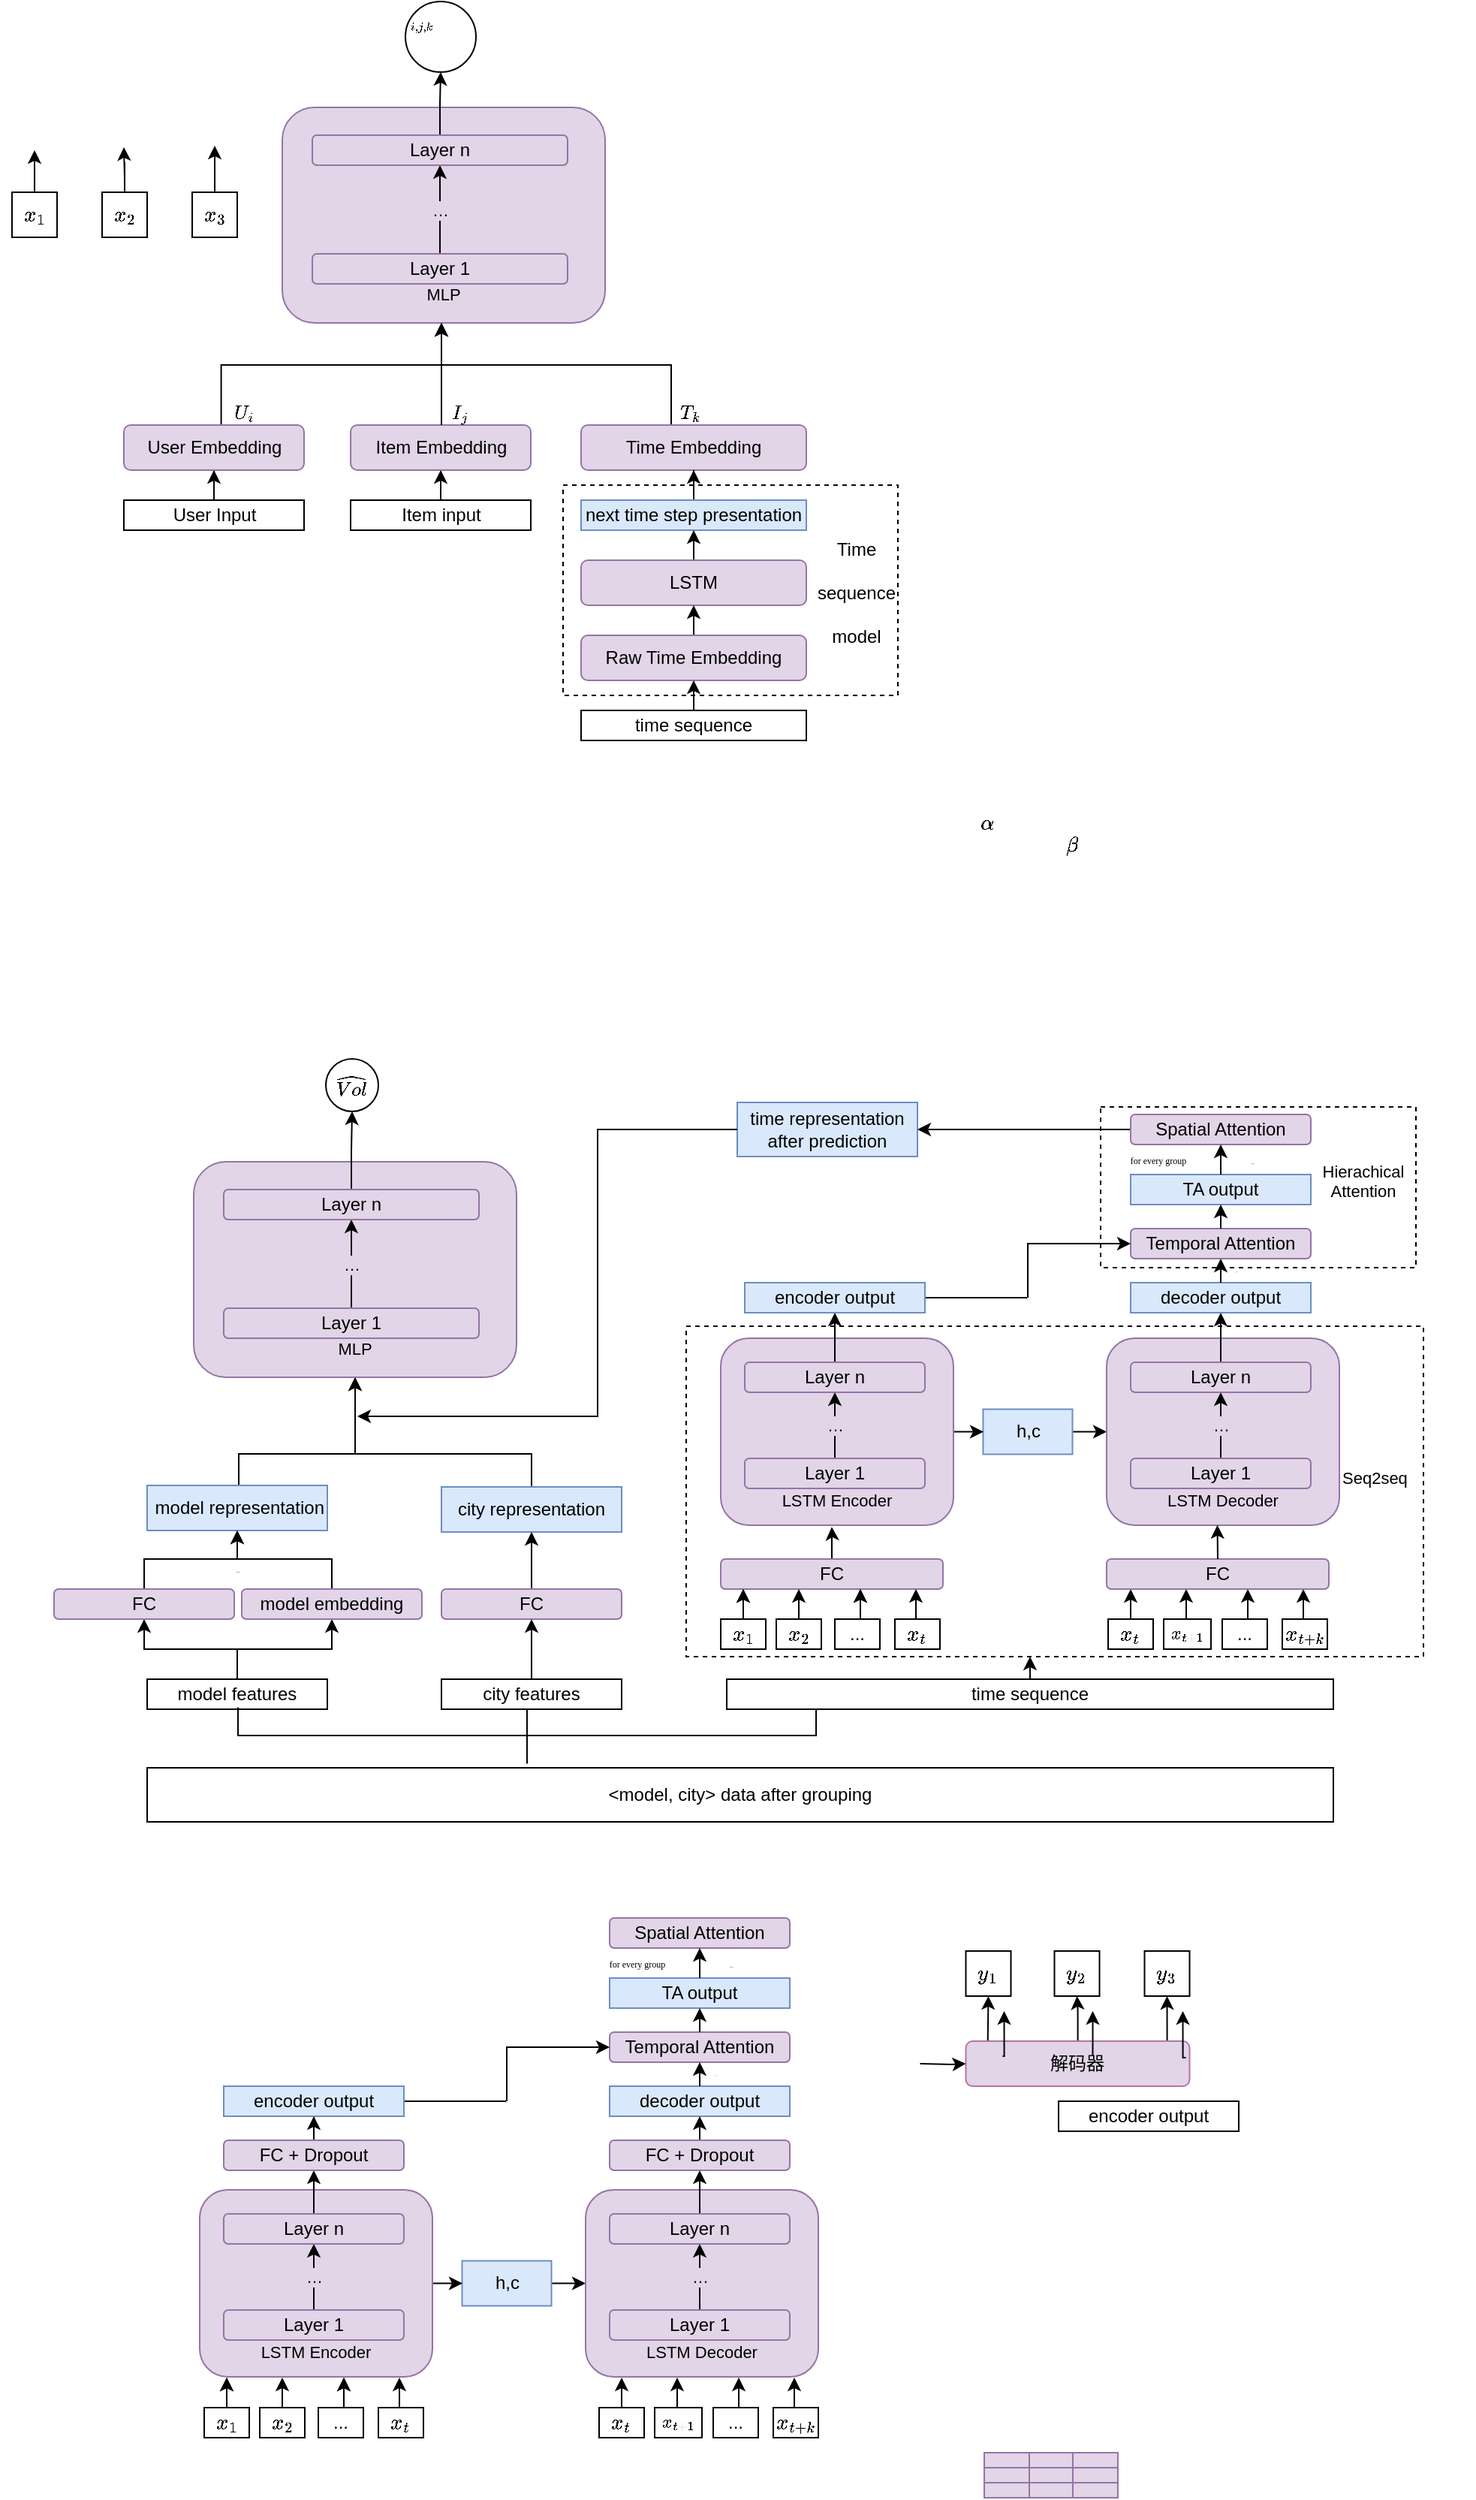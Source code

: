 <mxfile version="20.8.20" type="github">
  <diagram id="7I3PmB62gOnP2wsl79oG" name="第 1 页">
    <mxGraphModel dx="1247" dy="698" grid="0" gridSize="10" guides="1" tooltips="1" connect="1" arrows="1" fold="1" page="1" pageScale="1" pageWidth="827" pageHeight="1169" math="1" shadow="0">
      <root>
        <mxCell id="0" />
        <mxCell id="1" parent="0" />
        <mxCell id="ItuuGWMTJ9XlOGeMrgR--288" value="" style="rounded=0;whiteSpace=wrap;html=1;dashed=1;fillColor=none;" vertex="1" parent="1">
          <mxGeometry x="449" y="890" width="491" height="220" as="geometry" />
        </mxCell>
        <mxCell id="ItuuGWMTJ9XlOGeMrgR--280" value="" style="rounded=0;whiteSpace=wrap;html=1;dashed=1;fillColor=none;" vertex="1" parent="1">
          <mxGeometry x="725" y="744" width="210" height="107" as="geometry" />
        </mxCell>
        <mxCell id="iMjl9JJX6Ml-IYWxSDeR-12" value="" style="edgeStyle=orthogonalEdgeStyle;rounded=0;orthogonalLoop=1;jettySize=auto;html=1;entryX=0.5;entryY=1;entryDx=0;entryDy=0;" parent="1" source="hXLqSdmscfbS3h8DthIs-16" target="iMjl9JJX6Ml-IYWxSDeR-15" edge="1">
          <mxGeometry relative="1" as="geometry">
            <mxPoint x="151" y="935" as="targetPoint" />
            <Array as="points">
              <mxPoint x="151" y="975" />
              <mxPoint x="228" y="975" />
            </Array>
          </mxGeometry>
        </mxCell>
        <mxCell id="hXLqSdmscfbS3h8DthIs-16" value="&amp;nbsp;model representation" style="rounded=0;whiteSpace=wrap;html=1;fillColor=#dae8fc;strokeColor=#6c8ebf;" parent="1" vertex="1">
          <mxGeometry x="90" y="996" width="120" height="30" as="geometry" />
        </mxCell>
        <mxCell id="iMjl9JJX6Ml-IYWxSDeR-10" value="" style="edgeStyle=orthogonalEdgeStyle;rounded=0;orthogonalLoop=1;jettySize=auto;html=1;entryX=0.5;entryY=1;entryDx=0;entryDy=0;" parent="1" source="hXLqSdmscfbS3h8DthIs-17" target="iMjl9JJX6Ml-IYWxSDeR-15" edge="1">
          <mxGeometry relative="1" as="geometry">
            <mxPoint x="291" y="885" as="targetPoint" />
            <Array as="points">
              <mxPoint x="346" y="975" />
              <mxPoint x="229" y="975" />
            </Array>
          </mxGeometry>
        </mxCell>
        <mxCell id="hXLqSdmscfbS3h8DthIs-17" value="city representation" style="rounded=0;whiteSpace=wrap;html=1;fillColor=#dae8fc;strokeColor=#6c8ebf;" parent="1" vertex="1">
          <mxGeometry x="286" y="997" width="120" height="30" as="geometry" />
        </mxCell>
        <mxCell id="iMjl9JJX6Ml-IYWxSDeR-21" value="" style="edgeStyle=orthogonalEdgeStyle;rounded=0;orthogonalLoop=1;jettySize=auto;html=1;" parent="1" source="hXLqSdmscfbS3h8DthIs-20" target="iMjl9JJX6Ml-IYWxSDeR-16" edge="1">
          <mxGeometry relative="1" as="geometry" />
        </mxCell>
        <mxCell id="ItuuGWMTJ9XlOGeMrgR--96" value="" style="edgeStyle=orthogonalEdgeStyle;rounded=0;orthogonalLoop=1;jettySize=auto;html=1;fontFamily=Times New Roman;fontSize=1;" edge="1" parent="1" source="hXLqSdmscfbS3h8DthIs-20" target="ItuuGWMTJ9XlOGeMrgR--94">
          <mxGeometry relative="1" as="geometry" />
        </mxCell>
        <mxCell id="hXLqSdmscfbS3h8DthIs-20" value="model features" style="rounded=0;whiteSpace=wrap;html=1;" parent="1" vertex="1">
          <mxGeometry x="90" y="1125" width="120" height="20" as="geometry" />
        </mxCell>
        <mxCell id="ItuuGWMTJ9XlOGeMrgR--98" value="" style="edgeStyle=orthogonalEdgeStyle;rounded=0;orthogonalLoop=1;jettySize=auto;html=1;fontFamily=Times New Roman;fontSize=1;" edge="1" parent="1" source="hXLqSdmscfbS3h8DthIs-21" target="iMjl9JJX6Ml-IYWxSDeR-18">
          <mxGeometry relative="1" as="geometry" />
        </mxCell>
        <mxCell id="hXLqSdmscfbS3h8DthIs-21" value="city features" style="rounded=0;whiteSpace=wrap;html=1;" parent="1" vertex="1">
          <mxGeometry x="286" y="1125" width="120" height="20" as="geometry" />
        </mxCell>
        <mxCell id="iMjl9JJX6Ml-IYWxSDeR-2" value="$$\alpha$$" style="text;html=1;strokeColor=none;fillColor=none;align=center;verticalAlign=middle;whiteSpace=wrap;rounded=0;" parent="1" vertex="1">
          <mxGeometry x="620" y="540" width="60" height="30" as="geometry" />
        </mxCell>
        <mxCell id="iMjl9JJX6Ml-IYWxSDeR-4" value="$$\beta$$" style="text;html=1;strokeColor=none;fillColor=none;align=center;verticalAlign=middle;whiteSpace=wrap;rounded=0;" parent="1" vertex="1">
          <mxGeometry x="676" y="555" width="60" height="30" as="geometry" />
        </mxCell>
        <mxCell id="iMjl9JJX6Ml-IYWxSDeR-8" value="time representation&lt;br&gt;after prediction" style="rounded=0;whiteSpace=wrap;html=1;fillColor=#dae8fc;strokeColor=#6c8ebf;" parent="1" vertex="1">
          <mxGeometry x="483" y="741" width="120" height="36" as="geometry" />
        </mxCell>
        <mxCell id="iMjl9JJX6Ml-IYWxSDeR-15" value="&lt;br&gt;&lt;br&gt;&lt;br&gt;&lt;br&gt;&lt;br&gt;&lt;br&gt;&lt;br&gt;&lt;br&gt;MLP" style="rounded=1;whiteSpace=wrap;html=1;strokeWidth=1;fontSize=11;fillColor=#e1d5e7;strokeColor=#9673a6;" parent="1" vertex="1">
          <mxGeometry x="121" y="780.5" width="215" height="143.5" as="geometry" />
        </mxCell>
        <mxCell id="iMjl9JJX6Ml-IYWxSDeR-22" value="" style="edgeStyle=orthogonalEdgeStyle;rounded=0;orthogonalLoop=1;jettySize=auto;html=1;" parent="1" source="iMjl9JJX6Ml-IYWxSDeR-16" target="hXLqSdmscfbS3h8DthIs-16" edge="1">
          <mxGeometry relative="1" as="geometry" />
        </mxCell>
        <mxCell id="iMjl9JJX6Ml-IYWxSDeR-16" value="&lt;font color=&quot;#000000&quot;&gt;FC&lt;br&gt;&lt;/font&gt;" style="rounded=1;whiteSpace=wrap;html=1;fillColor=#e1d5e7;strokeColor=#9673a6;" parent="1" vertex="1">
          <mxGeometry x="28" y="1065" width="120" height="20" as="geometry" />
        </mxCell>
        <mxCell id="ItuuGWMTJ9XlOGeMrgR--99" value="" style="edgeStyle=orthogonalEdgeStyle;rounded=0;orthogonalLoop=1;jettySize=auto;html=1;fontFamily=Times New Roman;fontSize=1;" edge="1" parent="1" source="iMjl9JJX6Ml-IYWxSDeR-18" target="hXLqSdmscfbS3h8DthIs-17">
          <mxGeometry relative="1" as="geometry" />
        </mxCell>
        <mxCell id="iMjl9JJX6Ml-IYWxSDeR-18" value="&lt;font color=&quot;#000000&quot;&gt;FC&lt;br&gt;&lt;/font&gt;" style="rounded=1;whiteSpace=wrap;html=1;fillColor=#e1d5e7;strokeColor=#9673a6;" parent="1" vertex="1">
          <mxGeometry x="286" y="1065" width="120" height="20" as="geometry" />
        </mxCell>
        <mxCell id="ItuuGWMTJ9XlOGeMrgR--283" value="" style="edgeStyle=orthogonalEdgeStyle;rounded=0;orthogonalLoop=1;jettySize=auto;html=1;fontFamily=Times New Roman;fontSize=11;entryX=0.477;entryY=1.009;entryDx=0;entryDy=0;entryPerimeter=0;" edge="1" parent="1" source="iMjl9JJX6Ml-IYWxSDeR-23" target="ItuuGWMTJ9XlOGeMrgR--235">
          <mxGeometry relative="1" as="geometry" />
        </mxCell>
        <mxCell id="iMjl9JJX6Ml-IYWxSDeR-23" value="&lt;font color=&quot;#000000&quot;&gt;FC&lt;br&gt;&lt;/font&gt;" style="rounded=1;whiteSpace=wrap;html=1;fillColor=#e1d5e7;strokeColor=#9673a6;" parent="1" vertex="1">
          <mxGeometry x="472" y="1045" width="148" height="20" as="geometry" />
        </mxCell>
        <mxCell id="iMjl9JJX6Ml-IYWxSDeR-31" value="…" style="edgeStyle=orthogonalEdgeStyle;rounded=0;orthogonalLoop=1;jettySize=auto;html=1;labelBackgroundColor=#E1D5E7;" parent="1" source="iMjl9JJX6Ml-IYWxSDeR-28" target="iMjl9JJX6Ml-IYWxSDeR-29" edge="1">
          <mxGeometry relative="1" as="geometry" />
        </mxCell>
        <mxCell id="iMjl9JJX6Ml-IYWxSDeR-28" value="&lt;font color=&quot;#000000&quot;&gt;Layer 1&lt;br&gt;&lt;/font&gt;" style="rounded=1;whiteSpace=wrap;html=1;fillColor=#e1d5e7;strokeColor=#9673a6;" parent="1" vertex="1">
          <mxGeometry x="141" y="878" width="170" height="20" as="geometry" />
        </mxCell>
        <mxCell id="iMjl9JJX6Ml-IYWxSDeR-33" value="" style="edgeStyle=orthogonalEdgeStyle;rounded=0;orthogonalLoop=1;jettySize=auto;html=1;labelBackgroundColor=#E1D5E7;entryX=0.5;entryY=1;entryDx=0;entryDy=0;" parent="1" source="iMjl9JJX6Ml-IYWxSDeR-29" target="iMjl9JJX6Ml-IYWxSDeR-34" edge="1">
          <mxGeometry relative="1" as="geometry">
            <mxPoint x="226" y="719.0" as="targetPoint" />
          </mxGeometry>
        </mxCell>
        <mxCell id="iMjl9JJX6Ml-IYWxSDeR-29" value="&lt;font color=&quot;#000000&quot;&gt;Layer n&lt;br&gt;&lt;/font&gt;" style="rounded=1;whiteSpace=wrap;html=1;fillColor=#e1d5e7;strokeColor=#9673a6;" parent="1" vertex="1">
          <mxGeometry x="141" y="799" width="170" height="20" as="geometry" />
        </mxCell>
        <mxCell id="iMjl9JJX6Ml-IYWxSDeR-34" value="&lt;font style=&quot;font-size: 11px;&quot;&gt;$$\widehat{Vol}$$&lt;/font&gt;" style="ellipse;whiteSpace=wrap;html=1;aspect=fixed;fontSize=10;" parent="1" vertex="1">
          <mxGeometry x="209" y="712" width="35" height="35" as="geometry" />
        </mxCell>
        <mxCell id="KDoGfRHItT-VThYcCDRe-1" value="&lt;div&gt;&lt;/div&gt;&amp;lt;model, city&amp;gt; data after grouping&lt;div&gt;&lt;/div&gt;" style="rounded=0;whiteSpace=wrap;html=1;" parent="1" vertex="1">
          <mxGeometry x="90" y="1184" width="790" height="36" as="geometry" />
        </mxCell>
        <mxCell id="KDoGfRHItT-VThYcCDRe-8" value="" style="strokeWidth=1;html=1;shape=mxgraph.flowchart.annotation_2;align=left;labelPosition=right;pointerEvents=1;rotation=-90;" parent="1" vertex="1">
          <mxGeometry x="324.25" y="970" width="37.5" height="385" as="geometry" />
        </mxCell>
        <mxCell id="KDoGfRHItT-VThYcCDRe-12" value="" style="line;strokeWidth=1;direction=south;html=1;perimeter=backbonePerimeter;points=[];outlineConnect=0;" parent="1" vertex="1">
          <mxGeometry x="338" y="1145" width="10" height="20" as="geometry" />
        </mxCell>
        <mxCell id="ItuuGWMTJ9XlOGeMrgR--13" value="" style="edgeStyle=orthogonalEdgeStyle;rounded=0;orthogonalLoop=1;jettySize=auto;html=1;" edge="1" parent="1" source="ItuuGWMTJ9XlOGeMrgR--14" target="ItuuGWMTJ9XlOGeMrgR--44">
          <mxGeometry relative="1" as="geometry" />
        </mxCell>
        <mxCell id="ItuuGWMTJ9XlOGeMrgR--14" value="User Input" style="rounded=0;whiteSpace=wrap;html=1;" vertex="1" parent="1">
          <mxGeometry x="74.5" y="340" width="120" height="20" as="geometry" />
        </mxCell>
        <mxCell id="ItuuGWMTJ9XlOGeMrgR--76" value="" style="edgeStyle=orthogonalEdgeStyle;rounded=0;orthogonalLoop=1;jettySize=auto;html=1;" edge="1" parent="1" source="ItuuGWMTJ9XlOGeMrgR--16" target="ItuuGWMTJ9XlOGeMrgR--46">
          <mxGeometry relative="1" as="geometry" />
        </mxCell>
        <mxCell id="ItuuGWMTJ9XlOGeMrgR--16" value="Item input" style="rounded=0;whiteSpace=wrap;html=1;" vertex="1" parent="1">
          <mxGeometry x="225.5" y="340" width="120" height="20" as="geometry" />
        </mxCell>
        <mxCell id="ItuuGWMTJ9XlOGeMrgR--17" value="" style="edgeStyle=orthogonalEdgeStyle;rounded=0;orthogonalLoop=1;jettySize=auto;html=1;" edge="1" parent="1" source="ItuuGWMTJ9XlOGeMrgR--18" target="ItuuGWMTJ9XlOGeMrgR--48">
          <mxGeometry relative="1" as="geometry" />
        </mxCell>
        <mxCell id="ItuuGWMTJ9XlOGeMrgR--18" value="time sequence" style="rounded=0;whiteSpace=wrap;html=1;" vertex="1" parent="1">
          <mxGeometry x="379" y="480" width="150" height="20" as="geometry" />
        </mxCell>
        <mxCell id="ItuuGWMTJ9XlOGeMrgR--42" value="&lt;br&gt;&lt;br&gt;&lt;br&gt;&lt;br&gt;&lt;br&gt;&lt;br&gt;&lt;br&gt;&lt;br&gt;MLP" style="rounded=1;whiteSpace=wrap;html=1;strokeWidth=1;fontSize=11;fillColor=#e1d5e7;strokeColor=#9673a6;" vertex="1" parent="1">
          <mxGeometry x="180" y="78.5" width="215" height="143.5" as="geometry" />
        </mxCell>
        <mxCell id="ItuuGWMTJ9XlOGeMrgR--73" value="" style="edgeStyle=orthogonalEdgeStyle;rounded=0;orthogonalLoop=1;jettySize=auto;html=1;exitX=0.54;exitY=-0.011;exitDx=0;exitDy=0;exitPerimeter=0;" edge="1" parent="1" source="ItuuGWMTJ9XlOGeMrgR--44" target="ItuuGWMTJ9XlOGeMrgR--42">
          <mxGeometry relative="1" as="geometry">
            <mxPoint x="140" y="282" as="sourcePoint" />
            <mxPoint x="285.5" y="222" as="targetPoint" />
            <Array as="points">
              <mxPoint x="139" y="250" />
              <mxPoint x="286" y="250" />
            </Array>
          </mxGeometry>
        </mxCell>
        <mxCell id="ItuuGWMTJ9XlOGeMrgR--44" value="&lt;font color=&quot;#000000&quot;&gt;User Embedding&lt;br&gt;&lt;/font&gt;" style="rounded=1;whiteSpace=wrap;html=1;fillColor=#e1d5e7;strokeColor=#9673a6;" vertex="1" parent="1">
          <mxGeometry x="74.5" y="290" width="120" height="30" as="geometry" />
        </mxCell>
        <mxCell id="ItuuGWMTJ9XlOGeMrgR--46" value="&lt;font color=&quot;#000000&quot;&gt;Item Embedding&lt;br&gt;&lt;/font&gt;" style="rounded=1;whiteSpace=wrap;html=1;fillColor=#e1d5e7;strokeColor=#9673a6;" vertex="1" parent="1">
          <mxGeometry x="225.5" y="290" width="120" height="30" as="geometry" />
        </mxCell>
        <mxCell id="ItuuGWMTJ9XlOGeMrgR--61" value="" style="edgeStyle=orthogonalEdgeStyle;rounded=0;orthogonalLoop=1;jettySize=auto;html=1;" edge="1" parent="1" source="ItuuGWMTJ9XlOGeMrgR--48" target="ItuuGWMTJ9XlOGeMrgR--60">
          <mxGeometry relative="1" as="geometry" />
        </mxCell>
        <mxCell id="ItuuGWMTJ9XlOGeMrgR--48" value="&lt;font color=&quot;#000000&quot;&gt;Raw Time Embedding&lt;br&gt;&lt;/font&gt;" style="rounded=1;whiteSpace=wrap;html=1;fillColor=#e1d5e7;strokeColor=#9673a6;" vertex="1" parent="1">
          <mxGeometry x="379" y="430" width="150" height="30" as="geometry" />
        </mxCell>
        <mxCell id="ItuuGWMTJ9XlOGeMrgR--49" value="…" style="edgeStyle=orthogonalEdgeStyle;rounded=0;orthogonalLoop=1;jettySize=auto;html=1;labelBackgroundColor=#E1D5E7;" edge="1" parent="1" source="ItuuGWMTJ9XlOGeMrgR--50" target="ItuuGWMTJ9XlOGeMrgR--52">
          <mxGeometry relative="1" as="geometry" />
        </mxCell>
        <mxCell id="ItuuGWMTJ9XlOGeMrgR--50" value="&lt;font color=&quot;#000000&quot;&gt;Layer 1&lt;br&gt;&lt;/font&gt;" style="rounded=1;whiteSpace=wrap;html=1;fillColor=#e1d5e7;strokeColor=#9673a6;" vertex="1" parent="1">
          <mxGeometry x="200" y="176" width="170" height="20" as="geometry" />
        </mxCell>
        <mxCell id="ItuuGWMTJ9XlOGeMrgR--51" value="" style="edgeStyle=orthogonalEdgeStyle;rounded=0;orthogonalLoop=1;jettySize=auto;html=1;labelBackgroundColor=#E1D5E7;entryX=0.5;entryY=1;entryDx=0;entryDy=0;" edge="1" parent="1" source="ItuuGWMTJ9XlOGeMrgR--52" target="ItuuGWMTJ9XlOGeMrgR--53">
          <mxGeometry relative="1" as="geometry">
            <mxPoint x="285" y="17.0" as="targetPoint" />
          </mxGeometry>
        </mxCell>
        <mxCell id="ItuuGWMTJ9XlOGeMrgR--52" value="&lt;font color=&quot;#000000&quot;&gt;Layer n&lt;br&gt;&lt;/font&gt;" style="rounded=1;whiteSpace=wrap;html=1;fillColor=#e1d5e7;strokeColor=#9673a6;" vertex="1" parent="1">
          <mxGeometry x="200" y="97" width="170" height="20" as="geometry" />
        </mxCell>
        <mxCell id="ItuuGWMTJ9XlOGeMrgR--53" value="&lt;p style=&quot;line-height: 80%;&quot;&gt;&lt;br&gt;&lt;/p&gt;" style="ellipse;whiteSpace=wrap;html=1;aspect=fixed;fontSize=10;" vertex="1" parent="1">
          <mxGeometry x="262" y="8" width="47" height="47" as="geometry" />
        </mxCell>
        <mxCell id="ItuuGWMTJ9XlOGeMrgR--82" value="" style="edgeStyle=orthogonalEdgeStyle;rounded=0;orthogonalLoop=1;jettySize=auto;html=1;" edge="1" parent="1" source="ItuuGWMTJ9XlOGeMrgR--60" target="ItuuGWMTJ9XlOGeMrgR--80">
          <mxGeometry relative="1" as="geometry" />
        </mxCell>
        <mxCell id="ItuuGWMTJ9XlOGeMrgR--60" value="&lt;font color=&quot;#000000&quot;&gt;LSTM&lt;br&gt;&lt;/font&gt;" style="rounded=1;whiteSpace=wrap;html=1;fillColor=#e1d5e7;strokeColor=#9673a6;" vertex="1" parent="1">
          <mxGeometry x="379" y="380" width="150" height="30" as="geometry" />
        </mxCell>
        <mxCell id="ItuuGWMTJ9XlOGeMrgR--75" value="" style="edgeStyle=orthogonalEdgeStyle;rounded=0;orthogonalLoop=1;jettySize=auto;html=1;exitX=0.5;exitY=0;exitDx=0;exitDy=0;" edge="1" parent="1" source="ItuuGWMTJ9XlOGeMrgR--62" target="ItuuGWMTJ9XlOGeMrgR--42">
          <mxGeometry relative="1" as="geometry">
            <mxPoint x="434.5" y="280" as="sourcePoint" />
            <mxPoint x="286" y="220" as="targetPoint" />
            <Array as="points">
              <mxPoint x="439" y="250" />
              <mxPoint x="286" y="250" />
            </Array>
          </mxGeometry>
        </mxCell>
        <mxCell id="ItuuGWMTJ9XlOGeMrgR--62" value="&lt;font color=&quot;#000000&quot;&gt;Time Embedding&lt;br&gt;&lt;/font&gt;" style="rounded=1;whiteSpace=wrap;html=1;fillColor=#e1d5e7;strokeColor=#9673a6;" vertex="1" parent="1">
          <mxGeometry x="379" y="290" width="150" height="30" as="geometry" />
        </mxCell>
        <mxCell id="ItuuGWMTJ9XlOGeMrgR--78" value="" style="edgeStyle=orthogonalEdgeStyle;rounded=0;orthogonalLoop=1;jettySize=auto;html=1;" edge="1" parent="1">
          <mxGeometry relative="1" as="geometry">
            <mxPoint x="286" y="290" as="sourcePoint" />
            <mxPoint x="286" y="222" as="targetPoint" />
            <Array as="points">
              <mxPoint x="286" y="224" />
            </Array>
          </mxGeometry>
        </mxCell>
        <mxCell id="ItuuGWMTJ9XlOGeMrgR--81" value="" style="edgeStyle=orthogonalEdgeStyle;rounded=0;orthogonalLoop=1;jettySize=auto;html=1;" edge="1" parent="1" source="ItuuGWMTJ9XlOGeMrgR--80" target="ItuuGWMTJ9XlOGeMrgR--62">
          <mxGeometry relative="1" as="geometry" />
        </mxCell>
        <mxCell id="ItuuGWMTJ9XlOGeMrgR--80" value="next time step presentation" style="whiteSpace=wrap;html=1;fillColor=#dae8fc;strokeColor=#6c8ebf;" vertex="1" parent="1">
          <mxGeometry x="379" y="340" width="150" height="20" as="geometry" />
        </mxCell>
        <mxCell id="ItuuGWMTJ9XlOGeMrgR--83" value="" style="rounded=0;whiteSpace=wrap;html=1;dashed=1;fillColor=none;" vertex="1" parent="1">
          <mxGeometry x="367" y="330" width="223" height="140" as="geometry" />
        </mxCell>
        <mxCell id="ItuuGWMTJ9XlOGeMrgR--84" value="Time&lt;br&gt;&lt;br&gt;sequence&lt;br&gt;&amp;nbsp;&lt;br&gt;model" style="text;html=1;align=center;verticalAlign=bottom;resizable=0;points=[];autosize=1;strokeColor=none;fillColor=none;" vertex="1" parent="1">
          <mxGeometry x="522" y="350" width="80" height="90" as="geometry" />
        </mxCell>
        <mxCell id="ItuuGWMTJ9XlOGeMrgR--87" value="$$\widehat{Rank_{i,j,k}}$$" style="text;whiteSpace=wrap;fontSize=1;fontFamily=Times New Roman;spacing=0;html=1;fontStyle=2" vertex="1" parent="1">
          <mxGeometry x="263" y="15" width="64.5" height="51.5" as="geometry" />
        </mxCell>
        <mxCell id="ItuuGWMTJ9XlOGeMrgR--89" value="&lt;span style=&quot;color: rgb(0, 0, 0); font-family: Helvetica; font-size: 11px; font-style: normal; font-variant-ligatures: normal; font-variant-caps: normal; font-weight: 400; letter-spacing: normal; orphans: 2; text-align: center; text-indent: 0px; text-transform: none; widows: 2; word-spacing: 0px; -webkit-text-stroke-width: 0px; background-color: rgb(251, 251, 251); text-decoration-thickness: initial; text-decoration-style: initial; text-decoration-color: initial; float: none; display: inline !important;&quot;&gt;$$U_i$$&lt;/span&gt;" style="text;whiteSpace=wrap;html=1;fontSize=9;" vertex="1" parent="1">
          <mxGeometry x="146" y="258" width="50" height="38" as="geometry" />
        </mxCell>
        <mxCell id="ItuuGWMTJ9XlOGeMrgR--91" value="&lt;span style=&quot;color: rgb(0, 0, 0); font-family: Helvetica; font-size: 11px; font-style: normal; font-variant-ligatures: normal; font-variant-caps: normal; font-weight: 400; letter-spacing: normal; orphans: 2; text-align: center; text-indent: 0px; text-transform: none; widows: 2; word-spacing: 0px; -webkit-text-stroke-width: 0px; background-color: rgb(251, 251, 251); text-decoration-thickness: initial; text-decoration-style: initial; text-decoration-color: initial; float: none; display: inline !important;&quot;&gt;$$I_j$$&lt;/span&gt;" style="text;whiteSpace=wrap;html=1;fontSize=9;" vertex="1" parent="1">
          <mxGeometry x="291" y="258" width="71" height="36" as="geometry" />
        </mxCell>
        <mxCell id="ItuuGWMTJ9XlOGeMrgR--92" value="&lt;span style=&quot;color: rgb(0, 0, 0); font-family: Helvetica; font-size: 11px; font-style: normal; font-variant-ligatures: normal; font-variant-caps: normal; font-weight: 400; letter-spacing: normal; orphans: 2; text-align: center; text-indent: 0px; text-transform: none; widows: 2; word-spacing: 0px; -webkit-text-stroke-width: 0px; background-color: rgb(251, 251, 251); text-decoration-thickness: initial; text-decoration-style: initial; text-decoration-color: initial; float: none; display: inline !important;&quot;&gt;$$T_k$$&lt;/span&gt;" style="text;whiteSpace=wrap;html=1;fontSize=9;" vertex="1" parent="1">
          <mxGeometry x="442.997" y="258" width="71" height="36" as="geometry" />
        </mxCell>
        <mxCell id="ItuuGWMTJ9XlOGeMrgR--95" value="" style="edgeStyle=orthogonalEdgeStyle;rounded=0;orthogonalLoop=1;jettySize=auto;html=1;fontFamily=Times New Roman;fontSize=1;" edge="1" parent="1" source="ItuuGWMTJ9XlOGeMrgR--94" target="hXLqSdmscfbS3h8DthIs-16">
          <mxGeometry relative="1" as="geometry" />
        </mxCell>
        <mxCell id="ItuuGWMTJ9XlOGeMrgR--97" value="Concat" style="edgeLabel;html=1;align=center;verticalAlign=middle;resizable=0;points=[];fontSize=1;fontFamily=Times New Roman;" vertex="1" connectable="0" parent="ItuuGWMTJ9XlOGeMrgR--95">
          <mxGeometry x="0.611" y="1" relative="1" as="geometry">
            <mxPoint x="-1" y="7" as="offset" />
          </mxGeometry>
        </mxCell>
        <mxCell id="ItuuGWMTJ9XlOGeMrgR--94" value="&lt;font color=&quot;#000000&quot;&gt;model embedding&lt;br&gt;&lt;/font&gt;" style="rounded=1;whiteSpace=wrap;html=1;fillColor=#e1d5e7;strokeColor=#9673a6;" vertex="1" parent="1">
          <mxGeometry x="153" y="1065" width="120" height="20" as="geometry" />
        </mxCell>
        <mxCell id="ItuuGWMTJ9XlOGeMrgR--108" value="$$y_1$$" style="rounded=0;whiteSpace=wrap;html=1;" vertex="1" parent="1">
          <mxGeometry x="635.25" y="1306" width="30" height="30" as="geometry" />
        </mxCell>
        <mxCell id="ItuuGWMTJ9XlOGeMrgR--109" value="$$y_2$$" style="rounded=0;whiteSpace=wrap;html=1;" vertex="1" parent="1">
          <mxGeometry x="694.25" y="1306" width="30" height="30" as="geometry" />
        </mxCell>
        <mxCell id="ItuuGWMTJ9XlOGeMrgR--110" value="$$y_3$$" style="rounded=0;whiteSpace=wrap;html=1;" vertex="1" parent="1">
          <mxGeometry x="754.25" y="1306" width="30" height="30" as="geometry" />
        </mxCell>
        <mxCell id="ItuuGWMTJ9XlOGeMrgR--111" value="" style="edgeStyle=orthogonalEdgeStyle;rounded=0;orthogonalLoop=1;jettySize=auto;html=1;fontSize=5;" edge="1" parent="1" source="ItuuGWMTJ9XlOGeMrgR--114" target="ItuuGWMTJ9XlOGeMrgR--109">
          <mxGeometry relative="1" as="geometry" />
        </mxCell>
        <mxCell id="ItuuGWMTJ9XlOGeMrgR--112" style="edgeStyle=orthogonalEdgeStyle;rounded=0;orthogonalLoop=1;jettySize=auto;html=1;entryX=0.5;entryY=1;entryDx=0;entryDy=0;fontSize=5;exitX=0.917;exitY=0.022;exitDx=0;exitDy=0;exitPerimeter=0;" edge="1" parent="1" source="ItuuGWMTJ9XlOGeMrgR--114" target="ItuuGWMTJ9XlOGeMrgR--110">
          <mxGeometry relative="1" as="geometry" />
        </mxCell>
        <mxCell id="ItuuGWMTJ9XlOGeMrgR--113" style="edgeStyle=orthogonalEdgeStyle;rounded=0;orthogonalLoop=1;jettySize=auto;html=1;entryX=0.5;entryY=1;entryDx=0;entryDy=0;fontSize=5;exitX=0.098;exitY=0;exitDx=0;exitDy=0;exitPerimeter=0;" edge="1" parent="1" source="ItuuGWMTJ9XlOGeMrgR--114" target="ItuuGWMTJ9XlOGeMrgR--108">
          <mxGeometry relative="1" as="geometry" />
        </mxCell>
        <mxCell id="ItuuGWMTJ9XlOGeMrgR--114" value="&lt;font color=&quot;#000000&quot;&gt;解码器&lt;br&gt;&lt;/font&gt;" style="rounded=1;whiteSpace=wrap;html=1;fillColor=#E1D5E7;strokeColor=#B5739D;" vertex="1" parent="1">
          <mxGeometry x="635.25" y="1366" width="149" height="30" as="geometry" />
        </mxCell>
        <mxCell id="ItuuGWMTJ9XlOGeMrgR--115" value="" style="edgeStyle=orthogonalEdgeStyle;rounded=0;orthogonalLoop=1;jettySize=auto;html=1;" edge="1" parent="1" target="ItuuGWMTJ9XlOGeMrgR--114">
          <mxGeometry relative="1" as="geometry">
            <mxPoint x="604.75" y="1381" as="sourcePoint" />
          </mxGeometry>
        </mxCell>
        <mxCell id="ItuuGWMTJ9XlOGeMrgR--160" value="" style="edgeStyle=orthogonalEdgeStyle;rounded=0;orthogonalLoop=1;jettySize=auto;html=1;fontFamily=Times New Roman;fontSize=1;entryX=0;entryY=0.5;entryDx=0;entryDy=0;" edge="1" parent="1" source="ItuuGWMTJ9XlOGeMrgR--116" target="ItuuGWMTJ9XlOGeMrgR--152">
          <mxGeometry relative="1" as="geometry" />
        </mxCell>
        <mxCell id="ItuuGWMTJ9XlOGeMrgR--116" value="h,c" style="whiteSpace=wrap;html=1;fillColor=#dae8fc;strokeColor=#6c8ebf;" vertex="1" parent="1">
          <mxGeometry x="299.75" y="1512.25" width="59.5" height="30" as="geometry" />
        </mxCell>
        <mxCell id="ItuuGWMTJ9XlOGeMrgR--159" value="" style="edgeStyle=orthogonalEdgeStyle;rounded=0;orthogonalLoop=1;jettySize=auto;html=1;fontFamily=Times New Roman;fontSize=1;entryX=0;entryY=0.5;entryDx=0;entryDy=0;" edge="1" parent="1" source="ItuuGWMTJ9XlOGeMrgR--122" target="ItuuGWMTJ9XlOGeMrgR--116">
          <mxGeometry relative="1" as="geometry" />
        </mxCell>
        <mxCell id="ItuuGWMTJ9XlOGeMrgR--122" value="&lt;br&gt;&lt;br&gt;&lt;br&gt;&lt;br&gt;&lt;br&gt;&lt;br&gt;&lt;br&gt;LSTM Encoder" style="rounded=1;whiteSpace=wrap;html=1;strokeWidth=1;fontSize=11;fillColor=#e1d5e7;strokeColor=#9673a6;" vertex="1" parent="1">
          <mxGeometry x="125" y="1465" width="155" height="124.5" as="geometry" />
        </mxCell>
        <mxCell id="ItuuGWMTJ9XlOGeMrgR--123" value="…" style="edgeStyle=orthogonalEdgeStyle;rounded=0;orthogonalLoop=1;jettySize=auto;html=1;labelBackgroundColor=#E1D5E7;" edge="1" parent="1" source="ItuuGWMTJ9XlOGeMrgR--124" target="ItuuGWMTJ9XlOGeMrgR--126">
          <mxGeometry relative="1" as="geometry" />
        </mxCell>
        <mxCell id="ItuuGWMTJ9XlOGeMrgR--124" value="&lt;font color=&quot;#000000&quot;&gt;Layer 1&lt;br&gt;&lt;/font&gt;" style="rounded=1;whiteSpace=wrap;html=1;fillColor=#e1d5e7;strokeColor=#9673a6;" vertex="1" parent="1">
          <mxGeometry x="141" y="1545" width="120" height="20" as="geometry" />
        </mxCell>
        <mxCell id="ItuuGWMTJ9XlOGeMrgR--163" value="" style="edgeStyle=orthogonalEdgeStyle;rounded=0;orthogonalLoop=1;jettySize=auto;html=1;fontFamily=Times New Roman;fontSize=1;" edge="1" parent="1" source="ItuuGWMTJ9XlOGeMrgR--126" target="ItuuGWMTJ9XlOGeMrgR--145">
          <mxGeometry relative="1" as="geometry" />
        </mxCell>
        <mxCell id="ItuuGWMTJ9XlOGeMrgR--126" value="&lt;font color=&quot;#000000&quot;&gt;Layer n&lt;br&gt;&lt;/font&gt;" style="rounded=1;whiteSpace=wrap;html=1;fillColor=#e1d5e7;strokeColor=#9673a6;" vertex="1" parent="1">
          <mxGeometry x="141" y="1481" width="120" height="20" as="geometry" />
        </mxCell>
        <mxCell id="ItuuGWMTJ9XlOGeMrgR--129" value="TA output" style="whiteSpace=wrap;html=1;fillColor=#dae8fc;strokeColor=#6c8ebf;" vertex="1" parent="1">
          <mxGeometry x="398" y="1324" width="120" height="20" as="geometry" />
        </mxCell>
        <mxCell id="ItuuGWMTJ9XlOGeMrgR--131" value="" style="edgeStyle=orthogonalEdgeStyle;rounded=0;orthogonalLoop=1;jettySize=auto;html=1;entryX=0.102;entryY=1.069;entryDx=0;entryDy=0;entryPerimeter=0;" edge="1" parent="1" source="ItuuGWMTJ9XlOGeMrgR--132">
          <mxGeometry relative="1" as="geometry">
            <mxPoint x="15" y="107" as="targetPoint" />
          </mxGeometry>
        </mxCell>
        <mxCell id="ItuuGWMTJ9XlOGeMrgR--132" value="$$x_1$$" style="rounded=0;whiteSpace=wrap;html=1;" vertex="1" parent="1">
          <mxGeometry y="135" width="30" height="30" as="geometry" />
        </mxCell>
        <mxCell id="ItuuGWMTJ9XlOGeMrgR--133" value="" style="edgeStyle=orthogonalEdgeStyle;rounded=0;orthogonalLoop=1;jettySize=auto;html=1;" edge="1" parent="1" source="ItuuGWMTJ9XlOGeMrgR--134">
          <mxGeometry relative="1" as="geometry">
            <mxPoint x="74.5" y="105" as="targetPoint" />
          </mxGeometry>
        </mxCell>
        <mxCell id="ItuuGWMTJ9XlOGeMrgR--134" value="$$x_2$$" style="rounded=0;whiteSpace=wrap;html=1;" vertex="1" parent="1">
          <mxGeometry x="60" y="135" width="30" height="30" as="geometry" />
        </mxCell>
        <mxCell id="ItuuGWMTJ9XlOGeMrgR--135" value="" style="edgeStyle=orthogonalEdgeStyle;rounded=0;orthogonalLoop=1;jettySize=auto;html=1;entryX=0.909;entryY=0.967;entryDx=0;entryDy=0;entryPerimeter=0;" edge="1" parent="1" source="ItuuGWMTJ9XlOGeMrgR--136">
          <mxGeometry relative="1" as="geometry">
            <mxPoint x="135" y="104" as="targetPoint" />
            <Array as="points">
              <mxPoint x="135.5" y="150" />
              <mxPoint x="135.5" y="150" />
            </Array>
          </mxGeometry>
        </mxCell>
        <mxCell id="ItuuGWMTJ9XlOGeMrgR--136" value="$$x_3$$" style="rounded=0;whiteSpace=wrap;html=1;" vertex="1" parent="1">
          <mxGeometry x="120" y="135" width="30" height="30" as="geometry" />
        </mxCell>
        <mxCell id="ItuuGWMTJ9XlOGeMrgR--219" value="" style="edgeStyle=orthogonalEdgeStyle;rounded=0;orthogonalLoop=1;jettySize=auto;html=1;fontFamily=Times New Roman;fontSize=11;" edge="1" parent="1" source="ItuuGWMTJ9XlOGeMrgR--138">
          <mxGeometry relative="1" as="geometry">
            <mxPoint x="143" y="1590" as="targetPoint" />
          </mxGeometry>
        </mxCell>
        <mxCell id="ItuuGWMTJ9XlOGeMrgR--138" value="$$x_1$$" style="rounded=0;whiteSpace=wrap;html=1;" vertex="1" parent="1">
          <mxGeometry x="128" y="1610" width="30" height="20" as="geometry" />
        </mxCell>
        <mxCell id="ItuuGWMTJ9XlOGeMrgR--140" value="$$x_2$$" style="rounded=0;whiteSpace=wrap;html=1;" vertex="1" parent="1">
          <mxGeometry x="165" y="1610" width="30" height="20" as="geometry" />
        </mxCell>
        <mxCell id="ItuuGWMTJ9XlOGeMrgR--142" value="$$x_t$$" style="rounded=0;whiteSpace=wrap;html=1;" vertex="1" parent="1">
          <mxGeometry x="244" y="1610" width="30" height="20" as="geometry" />
        </mxCell>
        <mxCell id="ItuuGWMTJ9XlOGeMrgR--168" value="" style="edgeStyle=orthogonalEdgeStyle;rounded=0;orthogonalLoop=1;jettySize=auto;html=1;fontFamily=Times New Roman;fontSize=1;" edge="1" parent="1" source="ItuuGWMTJ9XlOGeMrgR--145" target="ItuuGWMTJ9XlOGeMrgR--166">
          <mxGeometry relative="1" as="geometry" />
        </mxCell>
        <mxCell id="ItuuGWMTJ9XlOGeMrgR--145" value="&lt;font color=&quot;#000000&quot;&gt;FC + Dropout&lt;br&gt;&lt;/font&gt;" style="rounded=1;whiteSpace=wrap;html=1;fillColor=#e1d5e7;strokeColor=#9673a6;" vertex="1" parent="1">
          <mxGeometry x="141" y="1432" width="120" height="20" as="geometry" />
        </mxCell>
        <mxCell id="ItuuGWMTJ9XlOGeMrgR--146" value="&lt;font color=&quot;#000000&quot;&gt;Spatial Attention&lt;br&gt;&lt;/font&gt;" style="rounded=1;whiteSpace=wrap;html=1;fillColor=#e1d5e7;strokeColor=#9673a6;" vertex="1" parent="1">
          <mxGeometry x="398" y="1284" width="120" height="20" as="geometry" />
        </mxCell>
        <mxCell id="ItuuGWMTJ9XlOGeMrgR--152" value="&lt;br&gt;&lt;br&gt;&lt;br&gt;&lt;br&gt;&lt;br&gt;&lt;br&gt;&lt;br&gt;LSTM Decoder" style="rounded=1;whiteSpace=wrap;html=1;strokeWidth=1;fontSize=11;fillColor=#e1d5e7;strokeColor=#9673a6;" vertex="1" parent="1">
          <mxGeometry x="382" y="1465" width="155" height="124.5" as="geometry" />
        </mxCell>
        <mxCell id="ItuuGWMTJ9XlOGeMrgR--153" value="…" style="edgeStyle=orthogonalEdgeStyle;rounded=0;orthogonalLoop=1;jettySize=auto;html=1;labelBackgroundColor=#E1D5E7;" edge="1" parent="1" source="ItuuGWMTJ9XlOGeMrgR--154" target="ItuuGWMTJ9XlOGeMrgR--155">
          <mxGeometry relative="1" as="geometry" />
        </mxCell>
        <mxCell id="ItuuGWMTJ9XlOGeMrgR--154" value="&lt;font color=&quot;#000000&quot;&gt;Layer 1&lt;br&gt;&lt;/font&gt;" style="rounded=1;whiteSpace=wrap;html=1;fillColor=#e1d5e7;strokeColor=#9673a6;" vertex="1" parent="1">
          <mxGeometry x="398" y="1545" width="120" height="20" as="geometry" />
        </mxCell>
        <mxCell id="ItuuGWMTJ9XlOGeMrgR--157" value="" style="edgeStyle=orthogonalEdgeStyle;rounded=0;orthogonalLoop=1;jettySize=auto;html=1;fontFamily=Times New Roman;fontSize=1;" edge="1" parent="1" source="ItuuGWMTJ9XlOGeMrgR--155" target="ItuuGWMTJ9XlOGeMrgR--156">
          <mxGeometry relative="1" as="geometry" />
        </mxCell>
        <mxCell id="ItuuGWMTJ9XlOGeMrgR--155" value="&lt;font color=&quot;#000000&quot;&gt;Layer n&lt;br&gt;&lt;/font&gt;" style="rounded=1;whiteSpace=wrap;html=1;fillColor=#e1d5e7;strokeColor=#9673a6;" vertex="1" parent="1">
          <mxGeometry x="398" y="1481" width="120" height="20" as="geometry" />
        </mxCell>
        <mxCell id="ItuuGWMTJ9XlOGeMrgR--175" value="" style="edgeStyle=orthogonalEdgeStyle;rounded=0;orthogonalLoop=1;jettySize=auto;html=1;fontFamily=Times New Roman;fontSize=1;entryX=0.5;entryY=1;entryDx=0;entryDy=0;" edge="1" parent="1" source="ItuuGWMTJ9XlOGeMrgR--156" target="ItuuGWMTJ9XlOGeMrgR--174">
          <mxGeometry relative="1" as="geometry" />
        </mxCell>
        <mxCell id="ItuuGWMTJ9XlOGeMrgR--156" value="&lt;font color=&quot;#000000&quot;&gt;FC + Dropout&lt;br&gt;&lt;/font&gt;" style="rounded=1;whiteSpace=wrap;html=1;fillColor=#e1d5e7;strokeColor=#9673a6;" vertex="1" parent="1">
          <mxGeometry x="398" y="1432" width="120" height="20" as="geometry" />
        </mxCell>
        <mxCell id="ItuuGWMTJ9XlOGeMrgR--162" value="&lt;font color=&quot;#000000&quot;&gt;Temporal Attention&lt;br&gt;&lt;/font&gt;" style="rounded=1;whiteSpace=wrap;html=1;fillColor=#e1d5e7;strokeColor=#9673a6;" vertex="1" parent="1">
          <mxGeometry x="398" y="1360" width="120" height="20" as="geometry" />
        </mxCell>
        <mxCell id="ItuuGWMTJ9XlOGeMrgR--165" value="encoder output" style="rounded=0;whiteSpace=wrap;html=1;" vertex="1" parent="1">
          <mxGeometry x="697" y="1406" width="120" height="20" as="geometry" />
        </mxCell>
        <mxCell id="ItuuGWMTJ9XlOGeMrgR--171" style="edgeStyle=orthogonalEdgeStyle;rounded=0;orthogonalLoop=1;jettySize=auto;html=1;entryX=0;entryY=0.5;entryDx=0;entryDy=0;fontFamily=Times New Roman;fontSize=1;" edge="1" parent="1" source="ItuuGWMTJ9XlOGeMrgR--166" target="ItuuGWMTJ9XlOGeMrgR--162">
          <mxGeometry relative="1" as="geometry" />
        </mxCell>
        <mxCell id="ItuuGWMTJ9XlOGeMrgR--172" value="K,V" style="edgeLabel;html=1;align=center;verticalAlign=middle;resizable=0;points=[];fontSize=1;fontFamily=Times New Roman;" vertex="1" connectable="0" parent="ItuuGWMTJ9XlOGeMrgR--171">
          <mxGeometry x="-0.206" y="1" relative="1" as="geometry">
            <mxPoint as="offset" />
          </mxGeometry>
        </mxCell>
        <mxCell id="ItuuGWMTJ9XlOGeMrgR--166" value="encoder output" style="whiteSpace=wrap;html=1;fillColor=#dae8fc;strokeColor=#6c8ebf;" vertex="1" parent="1">
          <mxGeometry x="141" y="1396" width="120" height="20" as="geometry" />
        </mxCell>
        <mxCell id="ItuuGWMTJ9XlOGeMrgR--174" value="decoder output" style="whiteSpace=wrap;html=1;fillColor=#dae8fc;strokeColor=#6c8ebf;" vertex="1" parent="1">
          <mxGeometry x="398" y="1396" width="120" height="20" as="geometry" />
        </mxCell>
        <mxCell id="ItuuGWMTJ9XlOGeMrgR--183" value="" style="edgeStyle=orthogonalEdgeStyle;rounded=0;orthogonalLoop=1;jettySize=auto;html=1;fontFamily=Times New Roman;fontSize=1;entryX=0.5;entryY=1;entryDx=0;entryDy=0;" edge="1" parent="1">
          <mxGeometry relative="1" as="geometry">
            <mxPoint x="458" y="1396" as="sourcePoint" />
            <mxPoint x="458" y="1380" as="targetPoint" />
          </mxGeometry>
        </mxCell>
        <mxCell id="ItuuGWMTJ9XlOGeMrgR--184" value="Q" style="text;html=1;align=center;verticalAlign=middle;resizable=0;points=[];autosize=1;strokeColor=none;fillColor=none;fontSize=1;fontFamily=Times New Roman;" vertex="1" parent="1">
          <mxGeometry x="453" y="1373" width="30" height="30" as="geometry" />
        </mxCell>
        <mxCell id="ItuuGWMTJ9XlOGeMrgR--187" value="" style="shape=table;html=1;whiteSpace=wrap;startSize=0;container=1;collapsible=0;childLayout=tableLayout;fillColor=#e1d5e7;strokeColor=#9673a6;" vertex="1" parent="1">
          <mxGeometry x="647.5" y="1640" width="89" height="30" as="geometry" />
        </mxCell>
        <mxCell id="ItuuGWMTJ9XlOGeMrgR--188" value="" style="shape=tableRow;horizontal=0;startSize=0;swimlaneHead=0;swimlaneBody=0;top=0;left=0;bottom=0;right=0;collapsible=0;dropTarget=0;fillColor=none;points=[[0,0.5],[1,0.5]];portConstraint=eastwest;fontColor=#000000;" vertex="1" parent="ItuuGWMTJ9XlOGeMrgR--187">
          <mxGeometry width="89" height="10" as="geometry" />
        </mxCell>
        <mxCell id="ItuuGWMTJ9XlOGeMrgR--189" value="" style="shape=partialRectangle;html=1;whiteSpace=wrap;connectable=0;fillColor=none;top=0;left=0;bottom=0;right=0;overflow=hidden;fontColor=#000000;" vertex="1" parent="ItuuGWMTJ9XlOGeMrgR--188">
          <mxGeometry width="30" height="10" as="geometry">
            <mxRectangle width="30" height="10" as="alternateBounds" />
          </mxGeometry>
        </mxCell>
        <mxCell id="ItuuGWMTJ9XlOGeMrgR--190" value="" style="shape=partialRectangle;html=1;whiteSpace=wrap;connectable=0;fillColor=none;top=0;left=0;bottom=0;right=0;overflow=hidden;fontColor=#000000;" vertex="1" parent="ItuuGWMTJ9XlOGeMrgR--188">
          <mxGeometry x="30" width="29" height="10" as="geometry">
            <mxRectangle width="29" height="10" as="alternateBounds" />
          </mxGeometry>
        </mxCell>
        <mxCell id="ItuuGWMTJ9XlOGeMrgR--191" value="" style="shape=partialRectangle;html=1;whiteSpace=wrap;connectable=0;fillColor=none;top=0;left=0;bottom=0;right=0;overflow=hidden;fontColor=#000000;" vertex="1" parent="ItuuGWMTJ9XlOGeMrgR--188">
          <mxGeometry x="59" width="30" height="10" as="geometry">
            <mxRectangle width="30" height="10" as="alternateBounds" />
          </mxGeometry>
        </mxCell>
        <mxCell id="ItuuGWMTJ9XlOGeMrgR--192" value="" style="shape=tableRow;horizontal=0;startSize=0;swimlaneHead=0;swimlaneBody=0;top=0;left=0;bottom=0;right=0;collapsible=0;dropTarget=0;fillColor=none;points=[[0,0.5],[1,0.5]];portConstraint=eastwest;fontColor=#000000;" vertex="1" parent="ItuuGWMTJ9XlOGeMrgR--187">
          <mxGeometry y="10" width="89" height="10" as="geometry" />
        </mxCell>
        <mxCell id="ItuuGWMTJ9XlOGeMrgR--193" value="" style="shape=partialRectangle;html=1;whiteSpace=wrap;connectable=0;fillColor=none;top=0;left=0;bottom=0;right=0;overflow=hidden;fontColor=#000000;" vertex="1" parent="ItuuGWMTJ9XlOGeMrgR--192">
          <mxGeometry width="30" height="10" as="geometry">
            <mxRectangle width="30" height="10" as="alternateBounds" />
          </mxGeometry>
        </mxCell>
        <mxCell id="ItuuGWMTJ9XlOGeMrgR--194" value="" style="shape=partialRectangle;html=1;whiteSpace=wrap;connectable=0;fillColor=none;top=0;left=0;bottom=0;right=0;overflow=hidden;fontColor=#000000;" vertex="1" parent="ItuuGWMTJ9XlOGeMrgR--192">
          <mxGeometry x="30" width="29" height="10" as="geometry">
            <mxRectangle width="29" height="10" as="alternateBounds" />
          </mxGeometry>
        </mxCell>
        <mxCell id="ItuuGWMTJ9XlOGeMrgR--195" value="" style="shape=partialRectangle;html=1;whiteSpace=wrap;connectable=0;fillColor=none;top=0;left=0;bottom=0;right=0;overflow=hidden;fontColor=#000000;" vertex="1" parent="ItuuGWMTJ9XlOGeMrgR--192">
          <mxGeometry x="59" width="30" height="10" as="geometry">
            <mxRectangle width="30" height="10" as="alternateBounds" />
          </mxGeometry>
        </mxCell>
        <mxCell id="ItuuGWMTJ9XlOGeMrgR--196" value="" style="shape=tableRow;horizontal=0;startSize=0;swimlaneHead=0;swimlaneBody=0;top=0;left=0;bottom=0;right=0;collapsible=0;dropTarget=0;fillColor=none;points=[[0,0.5],[1,0.5]];portConstraint=eastwest;fontColor=#000000;" vertex="1" parent="ItuuGWMTJ9XlOGeMrgR--187">
          <mxGeometry y="20" width="89" height="10" as="geometry" />
        </mxCell>
        <mxCell id="ItuuGWMTJ9XlOGeMrgR--197" value="" style="shape=partialRectangle;html=1;whiteSpace=wrap;connectable=0;fillColor=none;top=0;left=0;bottom=0;right=0;overflow=hidden;fontColor=#000000;" vertex="1" parent="ItuuGWMTJ9XlOGeMrgR--196">
          <mxGeometry width="30" height="10" as="geometry">
            <mxRectangle width="30" height="10" as="alternateBounds" />
          </mxGeometry>
        </mxCell>
        <mxCell id="ItuuGWMTJ9XlOGeMrgR--198" value="" style="shape=partialRectangle;html=1;whiteSpace=wrap;connectable=0;fillColor=none;top=0;left=0;bottom=0;right=0;overflow=hidden;fontColor=#000000;" vertex="1" parent="ItuuGWMTJ9XlOGeMrgR--196">
          <mxGeometry x="30" width="29" height="10" as="geometry">
            <mxRectangle width="29" height="10" as="alternateBounds" />
          </mxGeometry>
        </mxCell>
        <mxCell id="ItuuGWMTJ9XlOGeMrgR--199" value="" style="shape=partialRectangle;html=1;whiteSpace=wrap;connectable=0;fillColor=none;top=0;left=0;bottom=0;right=0;overflow=hidden;pointerEvents=1;fontColor=#000000;" vertex="1" parent="ItuuGWMTJ9XlOGeMrgR--196">
          <mxGeometry x="59" width="30" height="10" as="geometry">
            <mxRectangle width="30" height="10" as="alternateBounds" />
          </mxGeometry>
        </mxCell>
        <mxCell id="ItuuGWMTJ9XlOGeMrgR--205" value="" style="edgeStyle=orthogonalEdgeStyle;rounded=0;orthogonalLoop=1;jettySize=auto;html=1;fontFamily=Times New Roman;fontSize=1;entryX=0.5;entryY=1;entryDx=0;entryDy=0;exitX=0.5;exitY=0;exitDx=0;exitDy=0;" edge="1" parent="1" source="ItuuGWMTJ9XlOGeMrgR--162" target="ItuuGWMTJ9XlOGeMrgR--129">
          <mxGeometry relative="1" as="geometry">
            <mxPoint x="468" y="1442" as="sourcePoint" />
            <mxPoint x="468" y="1426" as="targetPoint" />
          </mxGeometry>
        </mxCell>
        <mxCell id="ItuuGWMTJ9XlOGeMrgR--207" value="" style="edgeStyle=orthogonalEdgeStyle;rounded=0;orthogonalLoop=1;jettySize=auto;html=1;fontFamily=Times New Roman;fontSize=1;entryX=0.5;entryY=1;entryDx=0;entryDy=0;exitX=0.5;exitY=0;exitDx=0;exitDy=0;" edge="1" parent="1" source="ItuuGWMTJ9XlOGeMrgR--129" target="ItuuGWMTJ9XlOGeMrgR--146">
          <mxGeometry relative="1" as="geometry">
            <mxPoint x="468" y="1370" as="sourcePoint" />
            <mxPoint x="468" y="1354" as="targetPoint" />
          </mxGeometry>
        </mxCell>
        <mxCell id="ItuuGWMTJ9XlOGeMrgR--208" value="for every group" style="text;html=1;align=center;verticalAlign=middle;resizable=0;points=[];autosize=1;strokeColor=none;fillColor=none;fontSize=6;fontFamily=Times New Roman;" vertex="1" parent="1">
          <mxGeometry x="366" y="1300" width="100" height="30" as="geometry" />
        </mxCell>
        <mxCell id="ItuuGWMTJ9XlOGeMrgR--209" value="Q,K,V" style="text;html=1;align=center;verticalAlign=middle;resizable=0;points=[];autosize=1;strokeColor=none;fillColor=none;fontSize=1;fontFamily=Times New Roman;" vertex="1" parent="1">
          <mxGeometry x="449" y="1301" width="60" height="30" as="geometry" />
        </mxCell>
        <mxCell id="ItuuGWMTJ9XlOGeMrgR--210" value="..." style="rounded=0;whiteSpace=wrap;html=1;" vertex="1" parent="1">
          <mxGeometry x="204" y="1610" width="30" height="20" as="geometry" />
        </mxCell>
        <mxCell id="ItuuGWMTJ9XlOGeMrgR--212" value="$$x_t$$" style="rounded=0;whiteSpace=wrap;html=1;" vertex="1" parent="1">
          <mxGeometry x="391" y="1610" width="30" height="20" as="geometry" />
        </mxCell>
        <mxCell id="ItuuGWMTJ9XlOGeMrgR--213" value="$$x_{t+1}$$" style="rounded=0;whiteSpace=wrap;html=1;fontSize=10;" vertex="1" parent="1">
          <mxGeometry x="428" y="1610" width="31.5" height="20" as="geometry" />
        </mxCell>
        <mxCell id="ItuuGWMTJ9XlOGeMrgR--214" value="$$x_{t+k}$$" style="rounded=0;whiteSpace=wrap;html=1;" vertex="1" parent="1">
          <mxGeometry x="507" y="1610" width="30" height="20" as="geometry" />
        </mxCell>
        <mxCell id="ItuuGWMTJ9XlOGeMrgR--215" value="..." style="rounded=0;whiteSpace=wrap;html=1;" vertex="1" parent="1">
          <mxGeometry x="467" y="1610" width="30" height="20" as="geometry" />
        </mxCell>
        <mxCell id="ItuuGWMTJ9XlOGeMrgR--216" value="" style="edgeStyle=orthogonalEdgeStyle;rounded=0;orthogonalLoop=1;jettySize=auto;html=1;fontSize=5;" edge="1" parent="1">
          <mxGeometry relative="1" as="geometry">
            <mxPoint x="719.75" y="1376" as="sourcePoint" />
            <mxPoint x="719.75" y="1346" as="targetPoint" />
          </mxGeometry>
        </mxCell>
        <mxCell id="ItuuGWMTJ9XlOGeMrgR--217" style="edgeStyle=orthogonalEdgeStyle;rounded=0;orthogonalLoop=1;jettySize=auto;html=1;entryX=0.5;entryY=1;entryDx=0;entryDy=0;fontSize=5;exitX=0.917;exitY=0.022;exitDx=0;exitDy=0;exitPerimeter=0;" edge="1" parent="1">
          <mxGeometry relative="1" as="geometry">
            <mxPoint x="781.75" y="1377" as="sourcePoint" />
            <mxPoint x="779.75" y="1346" as="targetPoint" />
          </mxGeometry>
        </mxCell>
        <mxCell id="ItuuGWMTJ9XlOGeMrgR--218" style="edgeStyle=orthogonalEdgeStyle;rounded=0;orthogonalLoop=1;jettySize=auto;html=1;entryX=0.5;entryY=1;entryDx=0;entryDy=0;fontSize=5;exitX=0.098;exitY=0;exitDx=0;exitDy=0;exitPerimeter=0;" edge="1" parent="1">
          <mxGeometry relative="1" as="geometry">
            <mxPoint x="659.75" y="1376" as="sourcePoint" />
            <mxPoint x="660.75" y="1346" as="targetPoint" />
          </mxGeometry>
        </mxCell>
        <mxCell id="ItuuGWMTJ9XlOGeMrgR--220" value="" style="edgeStyle=orthogonalEdgeStyle;rounded=0;orthogonalLoop=1;jettySize=auto;html=1;fontFamily=Times New Roman;fontSize=11;" edge="1" parent="1" source="ItuuGWMTJ9XlOGeMrgR--138">
          <mxGeometry relative="1" as="geometry">
            <mxPoint x="143" y="1610" as="sourcePoint" />
            <mxPoint x="143" y="1590" as="targetPoint" />
            <Array as="points">
              <mxPoint x="143" y="1590" />
            </Array>
          </mxGeometry>
        </mxCell>
        <mxCell id="ItuuGWMTJ9XlOGeMrgR--221" value="" style="edgeStyle=orthogonalEdgeStyle;rounded=0;orthogonalLoop=1;jettySize=auto;html=1;fontFamily=Times New Roman;fontSize=11;exitX=0.5;exitY=0;exitDx=0;exitDy=0;" edge="1" parent="1" source="ItuuGWMTJ9XlOGeMrgR--140">
          <mxGeometry relative="1" as="geometry">
            <mxPoint x="153" y="1621" as="sourcePoint" />
            <mxPoint x="180" y="1590" as="targetPoint" />
            <Array as="points">
              <mxPoint x="180" y="1601" />
            </Array>
          </mxGeometry>
        </mxCell>
        <mxCell id="ItuuGWMTJ9XlOGeMrgR--224" value="" style="edgeStyle=orthogonalEdgeStyle;rounded=0;orthogonalLoop=1;jettySize=auto;html=1;fontFamily=Times New Roman;fontSize=11;" edge="1" parent="1">
          <mxGeometry relative="1" as="geometry">
            <mxPoint x="221" y="1610" as="sourcePoint" />
            <mxPoint x="221" y="1590" as="targetPoint" />
          </mxGeometry>
        </mxCell>
        <mxCell id="ItuuGWMTJ9XlOGeMrgR--225" value="" style="edgeStyle=orthogonalEdgeStyle;rounded=0;orthogonalLoop=1;jettySize=auto;html=1;fontFamily=Times New Roman;fontSize=11;" edge="1" parent="1">
          <mxGeometry relative="1" as="geometry">
            <mxPoint x="221" y="1610" as="sourcePoint" />
            <mxPoint x="221" y="1590" as="targetPoint" />
            <Array as="points">
              <mxPoint x="221" y="1590" />
            </Array>
          </mxGeometry>
        </mxCell>
        <mxCell id="ItuuGWMTJ9XlOGeMrgR--226" value="" style="edgeStyle=orthogonalEdgeStyle;rounded=0;orthogonalLoop=1;jettySize=auto;html=1;fontFamily=Times New Roman;fontSize=11;exitX=0.5;exitY=0;exitDx=0;exitDy=0;" edge="1" parent="1">
          <mxGeometry relative="1" as="geometry">
            <mxPoint x="258" y="1610" as="sourcePoint" />
            <mxPoint x="258" y="1590" as="targetPoint" />
            <Array as="points">
              <mxPoint x="258" y="1601" />
            </Array>
          </mxGeometry>
        </mxCell>
        <mxCell id="ItuuGWMTJ9XlOGeMrgR--227" value="" style="edgeStyle=orthogonalEdgeStyle;rounded=0;orthogonalLoop=1;jettySize=auto;html=1;fontFamily=Times New Roman;fontSize=11;" edge="1" parent="1">
          <mxGeometry relative="1" as="geometry">
            <mxPoint x="406" y="1610" as="sourcePoint" />
            <mxPoint x="406" y="1590" as="targetPoint" />
            <Array as="points">
              <mxPoint x="406" y="1590" />
            </Array>
          </mxGeometry>
        </mxCell>
        <mxCell id="ItuuGWMTJ9XlOGeMrgR--228" value="" style="edgeStyle=orthogonalEdgeStyle;rounded=0;orthogonalLoop=1;jettySize=auto;html=1;fontFamily=Times New Roman;fontSize=11;exitX=0.5;exitY=0;exitDx=0;exitDy=0;" edge="1" parent="1">
          <mxGeometry relative="1" as="geometry">
            <mxPoint x="443" y="1610" as="sourcePoint" />
            <mxPoint x="443" y="1590" as="targetPoint" />
            <Array as="points">
              <mxPoint x="443" y="1601" />
            </Array>
          </mxGeometry>
        </mxCell>
        <mxCell id="ItuuGWMTJ9XlOGeMrgR--229" value="" style="edgeStyle=orthogonalEdgeStyle;rounded=0;orthogonalLoop=1;jettySize=auto;html=1;fontFamily=Times New Roman;fontSize=11;" edge="1" parent="1">
          <mxGeometry relative="1" as="geometry">
            <mxPoint x="484" y="1610" as="sourcePoint" />
            <mxPoint x="484" y="1590" as="targetPoint" />
            <Array as="points">
              <mxPoint x="484" y="1590" />
            </Array>
          </mxGeometry>
        </mxCell>
        <mxCell id="ItuuGWMTJ9XlOGeMrgR--230" value="" style="edgeStyle=orthogonalEdgeStyle;rounded=0;orthogonalLoop=1;jettySize=auto;html=1;fontFamily=Times New Roman;fontSize=11;exitX=0.5;exitY=0;exitDx=0;exitDy=0;" edge="1" parent="1">
          <mxGeometry relative="1" as="geometry">
            <mxPoint x="521" y="1610" as="sourcePoint" />
            <mxPoint x="521" y="1590" as="targetPoint" />
            <Array as="points">
              <mxPoint x="521" y="1601" />
            </Array>
          </mxGeometry>
        </mxCell>
        <mxCell id="ItuuGWMTJ9XlOGeMrgR--232" value="" style="edgeStyle=orthogonalEdgeStyle;rounded=0;orthogonalLoop=1;jettySize=auto;html=1;fontFamily=Times New Roman;fontSize=1;entryX=0;entryY=0.5;entryDx=0;entryDy=0;" edge="1" parent="1" source="ItuuGWMTJ9XlOGeMrgR--233" target="ItuuGWMTJ9XlOGeMrgR--248">
          <mxGeometry relative="1" as="geometry" />
        </mxCell>
        <mxCell id="ItuuGWMTJ9XlOGeMrgR--233" value="h,c" style="whiteSpace=wrap;html=1;fillColor=#dae8fc;strokeColor=#6c8ebf;" vertex="1" parent="1">
          <mxGeometry x="646.75" y="945.25" width="59.5" height="30" as="geometry" />
        </mxCell>
        <mxCell id="ItuuGWMTJ9XlOGeMrgR--234" value="" style="edgeStyle=orthogonalEdgeStyle;rounded=0;orthogonalLoop=1;jettySize=auto;html=1;fontFamily=Times New Roman;fontSize=1;entryX=0;entryY=0.5;entryDx=0;entryDy=0;" edge="1" parent="1" source="ItuuGWMTJ9XlOGeMrgR--235" target="ItuuGWMTJ9XlOGeMrgR--233">
          <mxGeometry relative="1" as="geometry" />
        </mxCell>
        <mxCell id="ItuuGWMTJ9XlOGeMrgR--235" value="&lt;br&gt;&lt;br&gt;&lt;br&gt;&lt;br&gt;&lt;br&gt;&lt;br&gt;&lt;br&gt;LSTM Encoder" style="rounded=1;whiteSpace=wrap;html=1;strokeWidth=1;fontSize=11;fillColor=#e1d5e7;strokeColor=#9673a6;" vertex="1" parent="1">
          <mxGeometry x="472" y="898" width="155" height="124.5" as="geometry" />
        </mxCell>
        <mxCell id="ItuuGWMTJ9XlOGeMrgR--236" value="…" style="edgeStyle=orthogonalEdgeStyle;rounded=0;orthogonalLoop=1;jettySize=auto;html=1;labelBackgroundColor=#E1D5E7;" edge="1" parent="1" source="ItuuGWMTJ9XlOGeMrgR--237" target="ItuuGWMTJ9XlOGeMrgR--239">
          <mxGeometry relative="1" as="geometry" />
        </mxCell>
        <mxCell id="ItuuGWMTJ9XlOGeMrgR--237" value="&lt;font color=&quot;#000000&quot;&gt;Layer 1&lt;br&gt;&lt;/font&gt;" style="rounded=1;whiteSpace=wrap;html=1;fillColor=#e1d5e7;strokeColor=#9673a6;" vertex="1" parent="1">
          <mxGeometry x="488" y="978" width="120" height="20" as="geometry" />
        </mxCell>
        <mxCell id="ItuuGWMTJ9XlOGeMrgR--238" value="" style="edgeStyle=orthogonalEdgeStyle;rounded=0;orthogonalLoop=1;jettySize=auto;html=1;fontFamily=Times New Roman;fontSize=1;entryX=0.5;entryY=1;entryDx=0;entryDy=0;" edge="1" parent="1" source="ItuuGWMTJ9XlOGeMrgR--239" target="ItuuGWMTJ9XlOGeMrgR--258">
          <mxGeometry relative="1" as="geometry">
            <mxPoint x="548.043" y="885" as="targetPoint" />
          </mxGeometry>
        </mxCell>
        <mxCell id="ItuuGWMTJ9XlOGeMrgR--239" value="&lt;font color=&quot;#000000&quot;&gt;Layer n&lt;br&gt;&lt;/font&gt;" style="rounded=1;whiteSpace=wrap;html=1;fillColor=#e1d5e7;strokeColor=#9673a6;" vertex="1" parent="1">
          <mxGeometry x="488" y="914" width="120" height="20" as="geometry" />
        </mxCell>
        <mxCell id="ItuuGWMTJ9XlOGeMrgR--240" value="TA output" style="whiteSpace=wrap;html=1;fillColor=#dae8fc;strokeColor=#6c8ebf;" vertex="1" parent="1">
          <mxGeometry x="745" y="789" width="120" height="20" as="geometry" />
        </mxCell>
        <mxCell id="ItuuGWMTJ9XlOGeMrgR--241" value="" style="edgeStyle=orthogonalEdgeStyle;rounded=0;orthogonalLoop=1;jettySize=auto;html=1;fontFamily=Times New Roman;fontSize=11;" edge="1" parent="1" source="ItuuGWMTJ9XlOGeMrgR--242">
          <mxGeometry relative="1" as="geometry">
            <mxPoint x="487" y="1065" as="targetPoint" />
          </mxGeometry>
        </mxCell>
        <mxCell id="ItuuGWMTJ9XlOGeMrgR--242" value="$$x_1$$" style="rounded=0;whiteSpace=wrap;html=1;" vertex="1" parent="1">
          <mxGeometry x="472" y="1085" width="30" height="20" as="geometry" />
        </mxCell>
        <mxCell id="ItuuGWMTJ9XlOGeMrgR--243" value="$$x_2$$" style="rounded=0;whiteSpace=wrap;html=1;" vertex="1" parent="1">
          <mxGeometry x="509" y="1085" width="30" height="20" as="geometry" />
        </mxCell>
        <mxCell id="ItuuGWMTJ9XlOGeMrgR--244" value="$$x_t$$" style="rounded=0;whiteSpace=wrap;html=1;" vertex="1" parent="1">
          <mxGeometry x="588" y="1085" width="30" height="20" as="geometry" />
        </mxCell>
        <mxCell id="ItuuGWMTJ9XlOGeMrgR--293" value="" style="edgeStyle=orthogonalEdgeStyle;rounded=0;orthogonalLoop=1;jettySize=auto;html=1;fontFamily=Times New Roman;fontSize=11;exitX=0;exitY=0.5;exitDx=0;exitDy=0;" edge="1" parent="1" source="iMjl9JJX6Ml-IYWxSDeR-8">
          <mxGeometry relative="1" as="geometry">
            <mxPoint x="460" y="727" as="sourcePoint" />
            <mxPoint x="230" y="950" as="targetPoint" />
            <Array as="points">
              <mxPoint x="390" y="759" />
              <mxPoint x="390" y="950" />
            </Array>
          </mxGeometry>
        </mxCell>
        <mxCell id="ItuuGWMTJ9XlOGeMrgR--295" value="" style="edgeStyle=orthogonalEdgeStyle;rounded=0;orthogonalLoop=1;jettySize=auto;html=1;fontFamily=Times New Roman;fontSize=11;entryX=1;entryY=0.5;entryDx=0;entryDy=0;" edge="1" parent="1" source="ItuuGWMTJ9XlOGeMrgR--247" target="iMjl9JJX6Ml-IYWxSDeR-8">
          <mxGeometry relative="1" as="geometry">
            <mxPoint x="605.0" y="759" as="targetPoint" />
          </mxGeometry>
        </mxCell>
        <mxCell id="ItuuGWMTJ9XlOGeMrgR--247" value="&lt;font color=&quot;#000000&quot;&gt;Spatial Attention&lt;br&gt;&lt;/font&gt;" style="rounded=1;whiteSpace=wrap;html=1;fillColor=#e1d5e7;strokeColor=#9673a6;" vertex="1" parent="1">
          <mxGeometry x="745" y="749" width="120" height="20" as="geometry" />
        </mxCell>
        <mxCell id="ItuuGWMTJ9XlOGeMrgR--248" value="&lt;br&gt;&lt;br&gt;&lt;br&gt;&lt;br&gt;&lt;br&gt;&lt;br&gt;&lt;br&gt;LSTM Decoder" style="rounded=1;whiteSpace=wrap;html=1;strokeWidth=1;fontSize=11;fillColor=#e1d5e7;strokeColor=#9673a6;" vertex="1" parent="1">
          <mxGeometry x="729" y="898" width="155" height="124.5" as="geometry" />
        </mxCell>
        <mxCell id="ItuuGWMTJ9XlOGeMrgR--249" value="…" style="edgeStyle=orthogonalEdgeStyle;rounded=0;orthogonalLoop=1;jettySize=auto;html=1;labelBackgroundColor=#E1D5E7;" edge="1" parent="1" source="ItuuGWMTJ9XlOGeMrgR--250" target="ItuuGWMTJ9XlOGeMrgR--252">
          <mxGeometry relative="1" as="geometry" />
        </mxCell>
        <mxCell id="ItuuGWMTJ9XlOGeMrgR--250" value="&lt;font color=&quot;#000000&quot;&gt;Layer 1&lt;br&gt;&lt;/font&gt;" style="rounded=1;whiteSpace=wrap;html=1;fillColor=#e1d5e7;strokeColor=#9673a6;" vertex="1" parent="1">
          <mxGeometry x="745" y="978" width="120" height="20" as="geometry" />
        </mxCell>
        <mxCell id="ItuuGWMTJ9XlOGeMrgR--251" value="" style="edgeStyle=orthogonalEdgeStyle;rounded=0;orthogonalLoop=1;jettySize=auto;html=1;fontFamily=Times New Roman;fontSize=1;entryX=0.5;entryY=1;entryDx=0;entryDy=0;" edge="1" parent="1" source="ItuuGWMTJ9XlOGeMrgR--252" target="ItuuGWMTJ9XlOGeMrgR--259">
          <mxGeometry relative="1" as="geometry">
            <mxPoint x="805.0" y="885" as="targetPoint" />
          </mxGeometry>
        </mxCell>
        <mxCell id="ItuuGWMTJ9XlOGeMrgR--252" value="&lt;font color=&quot;#000000&quot;&gt;Layer n&lt;br&gt;&lt;/font&gt;" style="rounded=1;whiteSpace=wrap;html=1;fillColor=#e1d5e7;strokeColor=#9673a6;" vertex="1" parent="1">
          <mxGeometry x="745" y="914" width="120" height="20" as="geometry" />
        </mxCell>
        <mxCell id="ItuuGWMTJ9XlOGeMrgR--255" value="&lt;font color=&quot;#000000&quot;&gt;Temporal Attention&lt;br&gt;&lt;/font&gt;" style="rounded=1;whiteSpace=wrap;html=1;fillColor=#e1d5e7;strokeColor=#9673a6;" vertex="1" parent="1">
          <mxGeometry x="745" y="825" width="120" height="20" as="geometry" />
        </mxCell>
        <mxCell id="ItuuGWMTJ9XlOGeMrgR--256" style="edgeStyle=orthogonalEdgeStyle;rounded=0;orthogonalLoop=1;jettySize=auto;html=1;entryX=0;entryY=0.5;entryDx=0;entryDy=0;fontFamily=Times New Roman;fontSize=1;" edge="1" parent="1" source="ItuuGWMTJ9XlOGeMrgR--258" target="ItuuGWMTJ9XlOGeMrgR--255">
          <mxGeometry relative="1" as="geometry" />
        </mxCell>
        <mxCell id="ItuuGWMTJ9XlOGeMrgR--257" value="K,V" style="edgeLabel;html=1;align=center;verticalAlign=middle;resizable=0;points=[];fontSize=1;fontFamily=Times New Roman;" vertex="1" connectable="0" parent="ItuuGWMTJ9XlOGeMrgR--256">
          <mxGeometry x="-0.206" y="1" relative="1" as="geometry">
            <mxPoint as="offset" />
          </mxGeometry>
        </mxCell>
        <mxCell id="ItuuGWMTJ9XlOGeMrgR--258" value="encoder output" style="whiteSpace=wrap;html=1;fillColor=#dae8fc;strokeColor=#6c8ebf;" vertex="1" parent="1">
          <mxGeometry x="488" y="861" width="120" height="20" as="geometry" />
        </mxCell>
        <mxCell id="ItuuGWMTJ9XlOGeMrgR--259" value="decoder output" style="whiteSpace=wrap;html=1;fillColor=#dae8fc;strokeColor=#6c8ebf;" vertex="1" parent="1">
          <mxGeometry x="745" y="861" width="120" height="20" as="geometry" />
        </mxCell>
        <mxCell id="ItuuGWMTJ9XlOGeMrgR--260" value="" style="edgeStyle=orthogonalEdgeStyle;rounded=0;orthogonalLoop=1;jettySize=auto;html=1;fontFamily=Times New Roman;fontSize=1;entryX=0.5;entryY=1;entryDx=0;entryDy=0;" edge="1" parent="1">
          <mxGeometry relative="1" as="geometry">
            <mxPoint x="805" y="861" as="sourcePoint" />
            <mxPoint x="805" y="845" as="targetPoint" />
          </mxGeometry>
        </mxCell>
        <mxCell id="ItuuGWMTJ9XlOGeMrgR--261" value="Q" style="text;html=1;align=center;verticalAlign=middle;resizable=0;points=[];autosize=1;strokeColor=none;fillColor=none;fontSize=1;fontFamily=Times New Roman;" vertex="1" parent="1">
          <mxGeometry x="800" y="838" width="30" height="30" as="geometry" />
        </mxCell>
        <mxCell id="ItuuGWMTJ9XlOGeMrgR--262" value="" style="edgeStyle=orthogonalEdgeStyle;rounded=0;orthogonalLoop=1;jettySize=auto;html=1;fontFamily=Times New Roman;fontSize=1;entryX=0.5;entryY=1;entryDx=0;entryDy=0;exitX=0.5;exitY=0;exitDx=0;exitDy=0;" edge="1" parent="1" source="ItuuGWMTJ9XlOGeMrgR--255" target="ItuuGWMTJ9XlOGeMrgR--240">
          <mxGeometry relative="1" as="geometry">
            <mxPoint x="815" y="907" as="sourcePoint" />
            <mxPoint x="815" y="891" as="targetPoint" />
          </mxGeometry>
        </mxCell>
        <mxCell id="ItuuGWMTJ9XlOGeMrgR--263" value="" style="edgeStyle=orthogonalEdgeStyle;rounded=0;orthogonalLoop=1;jettySize=auto;html=1;fontFamily=Times New Roman;fontSize=1;entryX=0.5;entryY=1;entryDx=0;entryDy=0;exitX=0.5;exitY=0;exitDx=0;exitDy=0;" edge="1" parent="1" source="ItuuGWMTJ9XlOGeMrgR--240" target="ItuuGWMTJ9XlOGeMrgR--247">
          <mxGeometry relative="1" as="geometry">
            <mxPoint x="815" y="835" as="sourcePoint" />
            <mxPoint x="815" y="819" as="targetPoint" />
          </mxGeometry>
        </mxCell>
        <mxCell id="ItuuGWMTJ9XlOGeMrgR--264" value="for every group" style="text;html=1;align=center;verticalAlign=middle;resizable=0;points=[];autosize=1;strokeColor=none;fillColor=none;fontSize=6;fontFamily=Times New Roman;" vertex="1" parent="1">
          <mxGeometry x="713" y="765" width="100" height="30" as="geometry" />
        </mxCell>
        <mxCell id="ItuuGWMTJ9XlOGeMrgR--265" value="Q,K,V" style="text;html=1;align=center;verticalAlign=middle;resizable=0;points=[];autosize=1;strokeColor=none;fillColor=none;fontSize=1;fontFamily=Times New Roman;" vertex="1" parent="1">
          <mxGeometry x="796" y="766" width="60" height="30" as="geometry" />
        </mxCell>
        <mxCell id="ItuuGWMTJ9XlOGeMrgR--266" value="..." style="rounded=0;whiteSpace=wrap;html=1;" vertex="1" parent="1">
          <mxGeometry x="548" y="1085" width="30" height="20" as="geometry" />
        </mxCell>
        <mxCell id="ItuuGWMTJ9XlOGeMrgR--267" value="$$x_t$$" style="rounded=0;whiteSpace=wrap;html=1;" vertex="1" parent="1">
          <mxGeometry x="730" y="1085" width="30" height="20" as="geometry" />
        </mxCell>
        <mxCell id="ItuuGWMTJ9XlOGeMrgR--268" value="$$x_{t+1}$$" style="rounded=0;whiteSpace=wrap;html=1;fontSize=10;" vertex="1" parent="1">
          <mxGeometry x="767" y="1085" width="31.5" height="20" as="geometry" />
        </mxCell>
        <mxCell id="ItuuGWMTJ9XlOGeMrgR--269" value="$$x_{t+k}$$" style="rounded=0;whiteSpace=wrap;html=1;" vertex="1" parent="1">
          <mxGeometry x="846" y="1085" width="30" height="20" as="geometry" />
        </mxCell>
        <mxCell id="ItuuGWMTJ9XlOGeMrgR--270" value="..." style="rounded=0;whiteSpace=wrap;html=1;" vertex="1" parent="1">
          <mxGeometry x="806" y="1085" width="30" height="20" as="geometry" />
        </mxCell>
        <mxCell id="ItuuGWMTJ9XlOGeMrgR--271" value="" style="edgeStyle=orthogonalEdgeStyle;rounded=0;orthogonalLoop=1;jettySize=auto;html=1;fontFamily=Times New Roman;fontSize=11;" edge="1" parent="1" source="ItuuGWMTJ9XlOGeMrgR--242">
          <mxGeometry relative="1" as="geometry">
            <mxPoint x="487" y="1085" as="sourcePoint" />
            <mxPoint x="487" y="1065" as="targetPoint" />
            <Array as="points">
              <mxPoint x="487" y="1065" />
            </Array>
          </mxGeometry>
        </mxCell>
        <mxCell id="ItuuGWMTJ9XlOGeMrgR--272" value="" style="edgeStyle=orthogonalEdgeStyle;rounded=0;orthogonalLoop=1;jettySize=auto;html=1;fontFamily=Times New Roman;fontSize=11;exitX=0.5;exitY=0;exitDx=0;exitDy=0;" edge="1" parent="1" source="ItuuGWMTJ9XlOGeMrgR--243">
          <mxGeometry relative="1" as="geometry">
            <mxPoint x="497" y="1096" as="sourcePoint" />
            <mxPoint x="524" y="1065" as="targetPoint" />
            <Array as="points">
              <mxPoint x="524" y="1076" />
            </Array>
          </mxGeometry>
        </mxCell>
        <mxCell id="ItuuGWMTJ9XlOGeMrgR--273" value="" style="edgeStyle=orthogonalEdgeStyle;rounded=0;orthogonalLoop=1;jettySize=auto;html=1;fontFamily=Times New Roman;fontSize=11;" edge="1" parent="1">
          <mxGeometry relative="1" as="geometry">
            <mxPoint x="565" y="1085" as="sourcePoint" />
            <mxPoint x="565" y="1065" as="targetPoint" />
          </mxGeometry>
        </mxCell>
        <mxCell id="ItuuGWMTJ9XlOGeMrgR--274" value="" style="edgeStyle=orthogonalEdgeStyle;rounded=0;orthogonalLoop=1;jettySize=auto;html=1;fontFamily=Times New Roman;fontSize=11;" edge="1" parent="1">
          <mxGeometry relative="1" as="geometry">
            <mxPoint x="565" y="1085" as="sourcePoint" />
            <mxPoint x="565" y="1065" as="targetPoint" />
            <Array as="points">
              <mxPoint x="565" y="1065" />
            </Array>
          </mxGeometry>
        </mxCell>
        <mxCell id="ItuuGWMTJ9XlOGeMrgR--275" value="" style="edgeStyle=orthogonalEdgeStyle;rounded=0;orthogonalLoop=1;jettySize=auto;html=1;fontFamily=Times New Roman;fontSize=11;exitX=0.5;exitY=0;exitDx=0;exitDy=0;" edge="1" parent="1">
          <mxGeometry relative="1" as="geometry">
            <mxPoint x="602" y="1085" as="sourcePoint" />
            <mxPoint x="602" y="1065" as="targetPoint" />
            <Array as="points">
              <mxPoint x="602" y="1076" />
            </Array>
          </mxGeometry>
        </mxCell>
        <mxCell id="ItuuGWMTJ9XlOGeMrgR--276" value="" style="edgeStyle=orthogonalEdgeStyle;rounded=0;orthogonalLoop=1;jettySize=auto;html=1;fontFamily=Times New Roman;fontSize=11;" edge="1" parent="1">
          <mxGeometry relative="1" as="geometry">
            <mxPoint x="745" y="1085" as="sourcePoint" />
            <mxPoint x="745" y="1065" as="targetPoint" />
            <Array as="points">
              <mxPoint x="745" y="1065" />
            </Array>
          </mxGeometry>
        </mxCell>
        <mxCell id="ItuuGWMTJ9XlOGeMrgR--277" value="" style="edgeStyle=orthogonalEdgeStyle;rounded=0;orthogonalLoop=1;jettySize=auto;html=1;fontFamily=Times New Roman;fontSize=11;exitX=0.5;exitY=0;exitDx=0;exitDy=0;" edge="1" parent="1">
          <mxGeometry relative="1" as="geometry">
            <mxPoint x="782" y="1085" as="sourcePoint" />
            <mxPoint x="782" y="1065" as="targetPoint" />
            <Array as="points">
              <mxPoint x="782" y="1076" />
            </Array>
          </mxGeometry>
        </mxCell>
        <mxCell id="ItuuGWMTJ9XlOGeMrgR--278" value="" style="edgeStyle=orthogonalEdgeStyle;rounded=0;orthogonalLoop=1;jettySize=auto;html=1;fontFamily=Times New Roman;fontSize=11;" edge="1" parent="1">
          <mxGeometry relative="1" as="geometry">
            <mxPoint x="823" y="1085" as="sourcePoint" />
            <mxPoint x="823" y="1065" as="targetPoint" />
            <Array as="points">
              <mxPoint x="823" y="1065" />
            </Array>
          </mxGeometry>
        </mxCell>
        <mxCell id="ItuuGWMTJ9XlOGeMrgR--279" value="" style="edgeStyle=orthogonalEdgeStyle;rounded=0;orthogonalLoop=1;jettySize=auto;html=1;fontFamily=Times New Roman;fontSize=11;exitX=0.5;exitY=0;exitDx=0;exitDy=0;" edge="1" parent="1">
          <mxGeometry relative="1" as="geometry">
            <mxPoint x="860" y="1085" as="sourcePoint" />
            <mxPoint x="860" y="1065" as="targetPoint" />
            <Array as="points">
              <mxPoint x="860" y="1076" />
            </Array>
          </mxGeometry>
        </mxCell>
        <mxCell id="ItuuGWMTJ9XlOGeMrgR--281" value="&lt;div style=&quot;text-align: center;&quot;&gt;&lt;span style=&quot;background-color: initial;&quot;&gt;&lt;font face=&quot;Helvetica&quot;&gt;Hierachical Attention&lt;/font&gt;&lt;/span&gt;&lt;/div&gt;" style="text;whiteSpace=wrap;html=1;fontSize=11;fontFamily=Times New Roman;" vertex="1" parent="1">
          <mxGeometry x="854" y="774" width="90" height="100" as="geometry" />
        </mxCell>
        <mxCell id="ItuuGWMTJ9XlOGeMrgR--282" value="&lt;font color=&quot;#000000&quot;&gt;FC&lt;br&gt;&lt;/font&gt;" style="rounded=1;whiteSpace=wrap;html=1;fillColor=#e1d5e7;strokeColor=#9673a6;" vertex="1" parent="1">
          <mxGeometry x="729" y="1045" width="148" height="20" as="geometry" />
        </mxCell>
        <mxCell id="ItuuGWMTJ9XlOGeMrgR--287" value="" style="edgeStyle=orthogonalEdgeStyle;rounded=0;orthogonalLoop=1;jettySize=auto;html=1;fontFamily=Times New Roman;fontSize=11;entryX=0.476;entryY=0.999;entryDx=0;entryDy=0;entryPerimeter=0;exitX=0.5;exitY=0;exitDx=0;exitDy=0;" edge="1" parent="1" source="ItuuGWMTJ9XlOGeMrgR--282" target="ItuuGWMTJ9XlOGeMrgR--248">
          <mxGeometry relative="1" as="geometry">
            <mxPoint x="556" y="1055" as="sourcePoint" />
            <mxPoint x="556" y="1034" as="targetPoint" />
          </mxGeometry>
        </mxCell>
        <mxCell id="ItuuGWMTJ9XlOGeMrgR--289" value="&lt;div style=&quot;text-align: center;&quot;&gt;&lt;span style=&quot;background-color: initial;&quot;&gt;&lt;font face=&quot;Helvetica&quot;&gt;Seq2seq&lt;/font&gt;&lt;/span&gt;&lt;/div&gt;" style="text;whiteSpace=wrap;html=1;fontSize=11;fontFamily=Times New Roman;" vertex="1" parent="1">
          <mxGeometry x="884" y="978" width="90" height="100" as="geometry" />
        </mxCell>
        <mxCell id="ItuuGWMTJ9XlOGeMrgR--296" value="" style="edgeStyle=orthogonalEdgeStyle;rounded=0;orthogonalLoop=1;jettySize=auto;html=1;fontFamily=Times New Roman;fontSize=11;" edge="1" parent="1" source="ItuuGWMTJ9XlOGeMrgR--290" target="ItuuGWMTJ9XlOGeMrgR--288">
          <mxGeometry relative="1" as="geometry">
            <Array as="points">
              <mxPoint x="678" y="1110" />
              <mxPoint x="678" y="1110" />
            </Array>
          </mxGeometry>
        </mxCell>
        <mxCell id="ItuuGWMTJ9XlOGeMrgR--290" value="time sequence" style="rounded=0;whiteSpace=wrap;html=1;" vertex="1" parent="1">
          <mxGeometry x="476" y="1125" width="404" height="20" as="geometry" />
        </mxCell>
      </root>
    </mxGraphModel>
  </diagram>
</mxfile>

